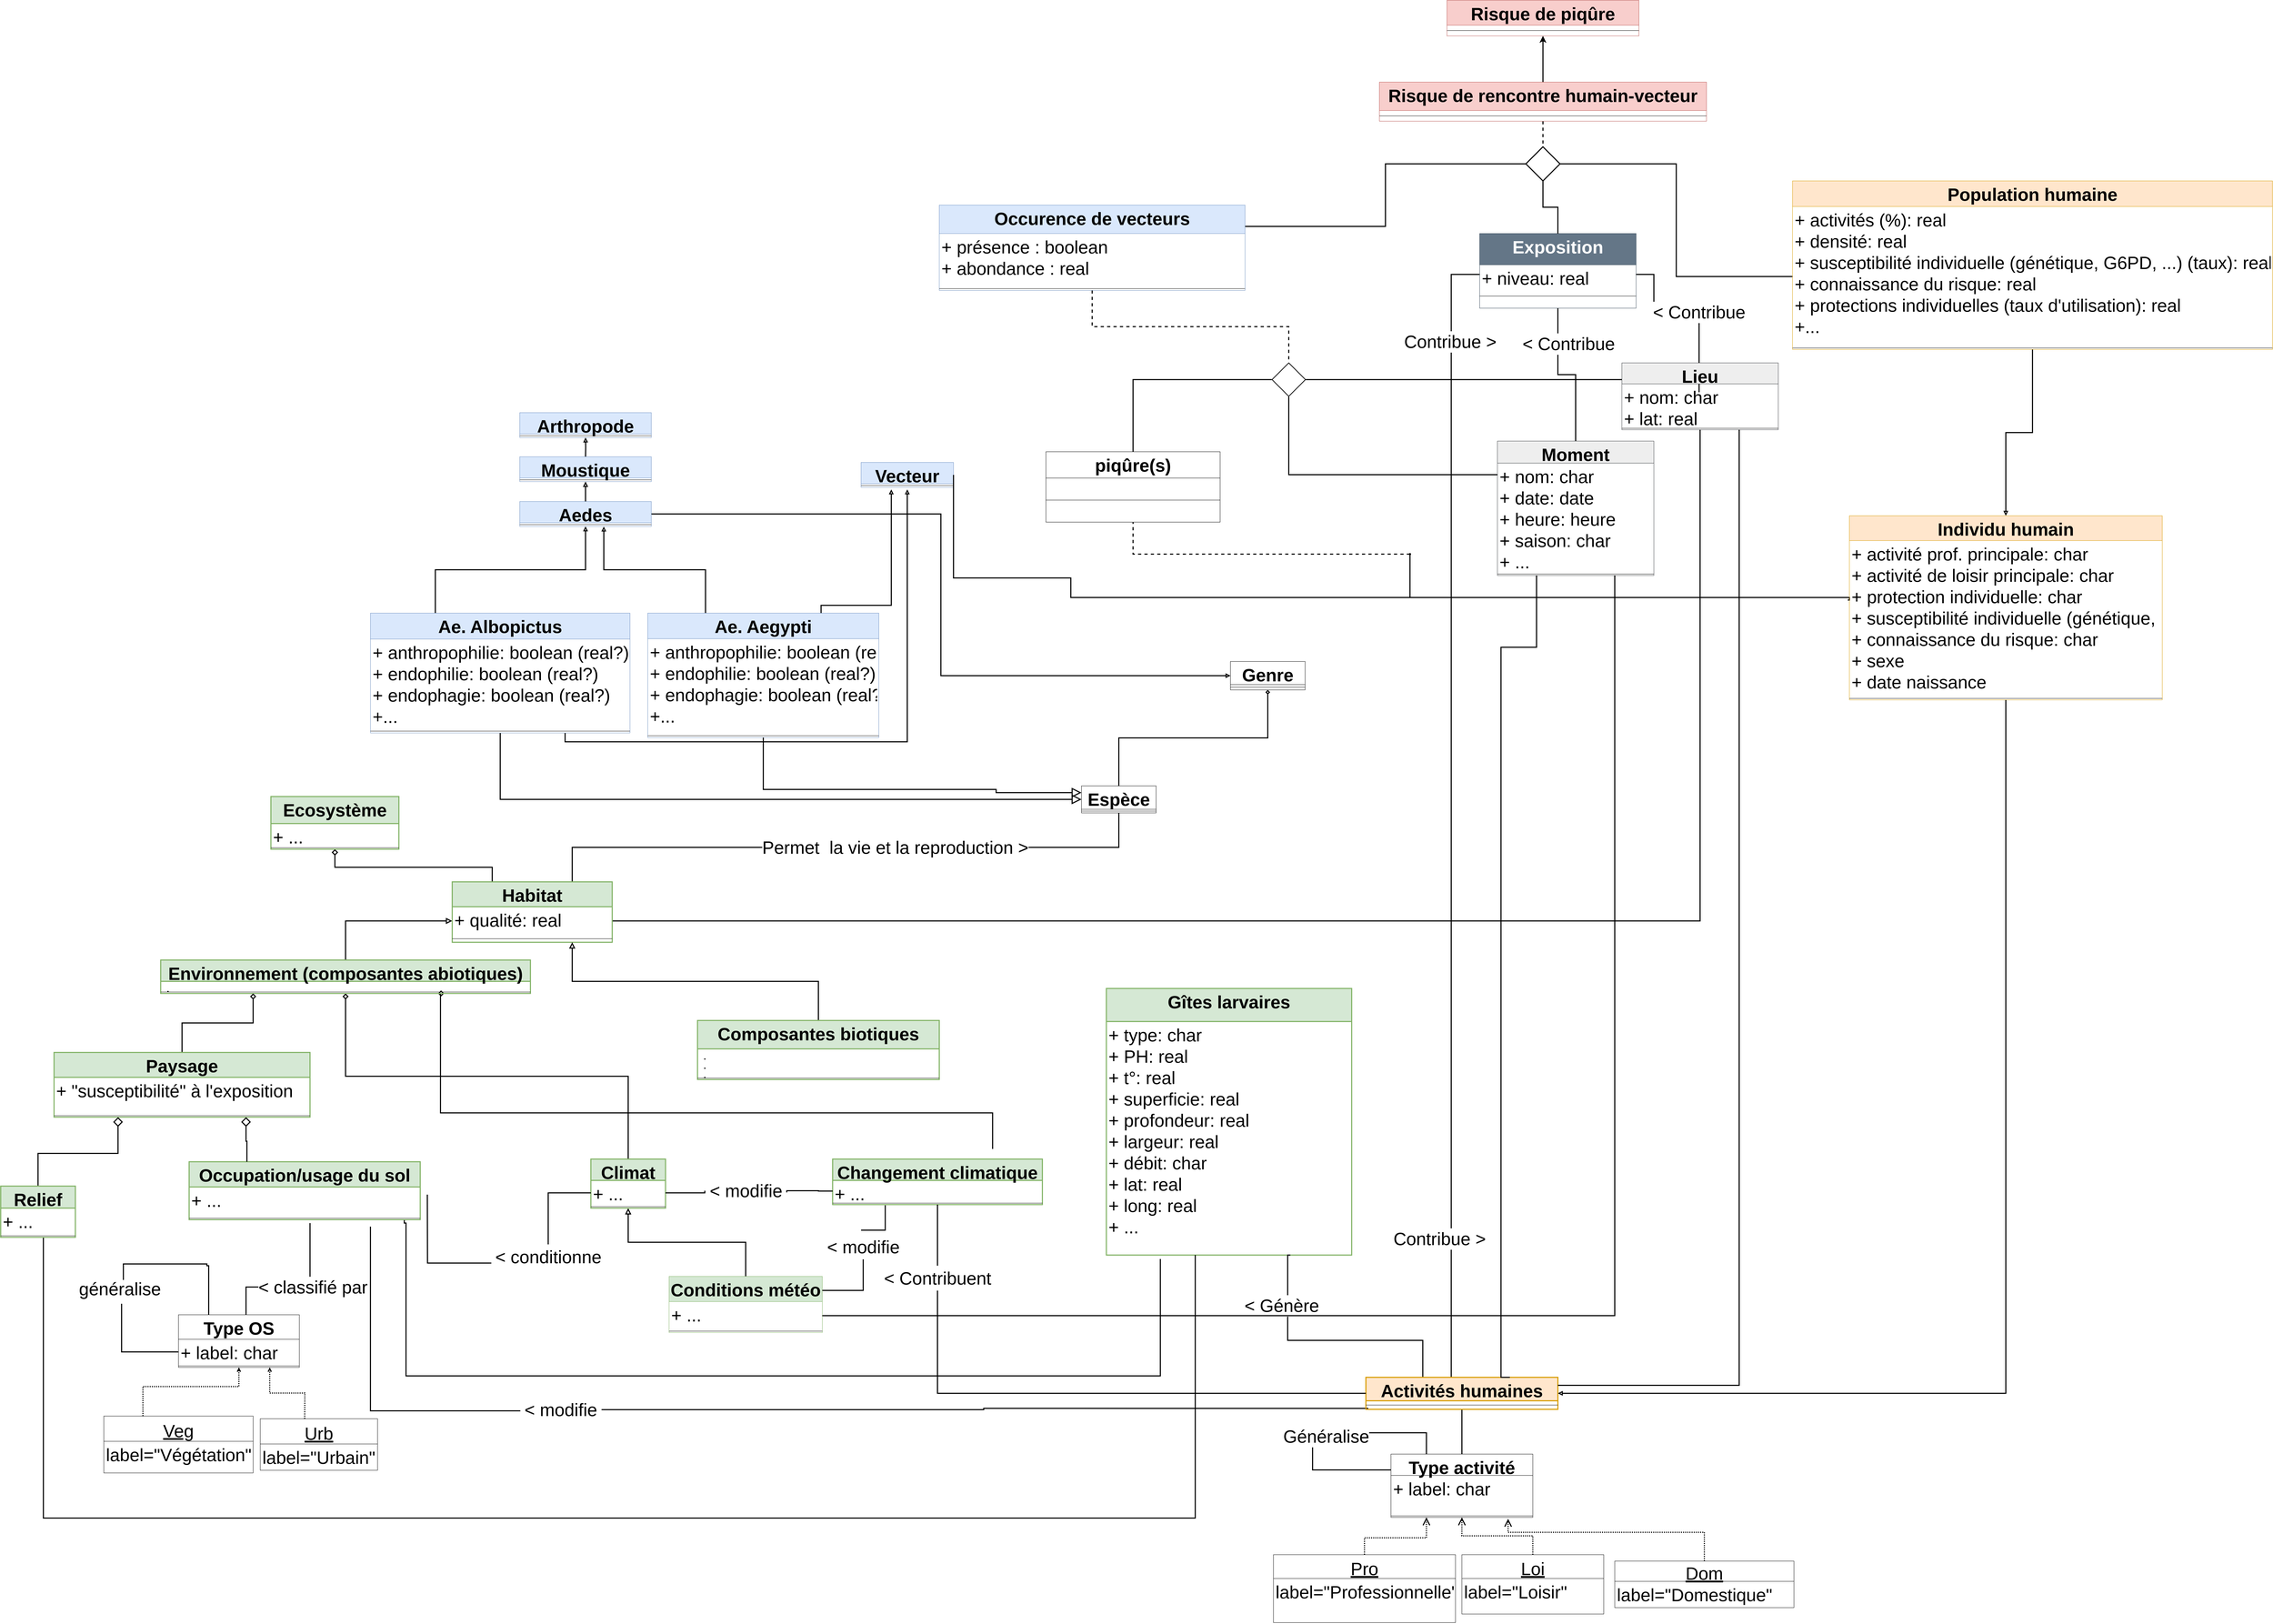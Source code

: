 <mxfile version="20.7.3" type="github">
  <diagram id="kBsvVx11HqB_BdpJZz5O" name="Page-1">
    <mxGraphModel dx="16778" dy="8919" grid="1" gridSize="10" guides="1" tooltips="1" connect="1" arrows="1" fold="1" page="1" pageScale="1" pageWidth="827" pageHeight="1169" math="0" shadow="0">
      <root>
        <mxCell id="0" />
        <mxCell id="1" parent="0" />
        <mxCell id="3ZzalH3yHNWKxI1yRY4I-3" value="Risque de piqûre" style="swimlane;fontStyle=1;align=center;verticalAlign=top;childLayout=stackLayout;horizontal=1;startSize=70;horizontalStack=0;resizeParent=1;resizeParentMax=0;resizeLast=0;collapsible=1;marginBottom=0;fillColor=#f8cecc;strokeColor=#b85450;fontSize=50;" parent="1" vertex="1">
          <mxGeometry x="818" y="-10" width="540" height="100" as="geometry" />
        </mxCell>
        <mxCell id="3ZzalH3yHNWKxI1yRY4I-4" value="" style="line;strokeWidth=1;fillColor=none;align=left;verticalAlign=middle;spacingTop=-1;spacingLeft=3;spacingRight=3;rotatable=0;labelPosition=right;points=[];portConstraint=eastwest;fontSize=50;" parent="3ZzalH3yHNWKxI1yRY4I-3" vertex="1">
          <mxGeometry y="70" width="540" height="30" as="geometry" />
        </mxCell>
        <mxCell id="3ZzalH3yHNWKxI1yRY4I-19" style="edgeStyle=orthogonalEdgeStyle;rounded=0;orthogonalLoop=1;jettySize=auto;html=1;entryX=0.5;entryY=0;entryDx=0;entryDy=0;fontSize=50;fontColor=#EA6B66;startArrow=none;startFill=0;endArrow=none;endFill=0;strokeWidth=3;" parent="1" source="3ZzalH3yHNWKxI1yRY4I-20" target="3ZzalH3yHNWKxI1yRY4I-262" edge="1">
          <mxGeometry relative="1" as="geometry" />
        </mxCell>
        <mxCell id="3ZzalH3yHNWKxI1yRY4I-20" value="Exposition" style="swimlane;fontStyle=1;align=center;verticalAlign=top;childLayout=stackLayout;horizontal=1;startSize=88;horizontalStack=0;resizeParent=1;resizeParentMax=0;resizeLast=0;collapsible=1;marginBottom=0;fillColor=#647687;strokeColor=#314354;fontColor=#ffffff;fontSize=50;" parent="1" vertex="1">
          <mxGeometry x="910" y="646" width="440" height="210" as="geometry">
            <mxRectangle x="600" y="310" width="90" height="26" as="alternateBounds" />
          </mxGeometry>
        </mxCell>
        <mxCell id="3ZzalH3yHNWKxI1yRY4I-21" value="+ niveau: real&#xa;+ durée: real&#xa;+ fréquence: real" style="text;align=left;verticalAlign=top;spacingLeft=4;spacingRight=4;overflow=hidden;rotatable=0;points=[[0,0.5],[1,0.5]];portConstraint=eastwest;fontSize=50;" parent="3ZzalH3yHNWKxI1yRY4I-20" vertex="1">
          <mxGeometry y="88" width="440" height="54" as="geometry" />
        </mxCell>
        <mxCell id="3ZzalH3yHNWKxI1yRY4I-22" value="" style="line;strokeWidth=1;fillColor=none;align=left;verticalAlign=middle;spacingTop=-1;spacingLeft=3;spacingRight=3;rotatable=0;labelPosition=right;points=[];portConstraint=eastwest;fontSize=50;" parent="3ZzalH3yHNWKxI1yRY4I-20" vertex="1">
          <mxGeometry y="142" width="440" height="68" as="geometry" />
        </mxCell>
        <mxCell id="3ZzalH3yHNWKxI1yRY4I-23" value="" style="rhombus;aspect=fixed;fontSize=50;strokeWidth=3;" parent="1" vertex="1">
          <mxGeometry x="1040" y="402" width="96" height="96" as="geometry" />
        </mxCell>
        <mxCell id="3ZzalH3yHNWKxI1yRY4I-24" value="" style="endArrow=none;html=1;rounded=0;align=center;verticalAlign=bottom;labelBackgroundColor=none;exitX=1;exitY=0.25;exitDx=0;exitDy=0;edgeStyle=elbowEdgeStyle;fontSize=50;endSize=7;strokeWidth=3;" parent="1" source="3ZzalH3yHNWKxI1yRY4I-266" target="3ZzalH3yHNWKxI1yRY4I-23" edge="1">
          <mxGeometry relative="1" as="geometry">
            <mxPoint x="630" y="585.5" as="sourcePoint" />
          </mxGeometry>
        </mxCell>
        <mxCell id="3ZzalH3yHNWKxI1yRY4I-25" value="" style="endArrow=none;html=1;rounded=0;align=center;verticalAlign=bottom;labelBackgroundColor=none;entryX=0.5;entryY=0;entryDx=0;entryDy=0;edgeStyle=elbowEdgeStyle;elbow=vertical;fontSize=50;endSize=7;strokeWidth=3;" parent="1" source="3ZzalH3yHNWKxI1yRY4I-23" target="3ZzalH3yHNWKxI1yRY4I-20" edge="1">
          <mxGeometry relative="1" as="geometry">
            <mxPoint x="810" y="586" as="targetPoint" />
          </mxGeometry>
        </mxCell>
        <mxCell id="3ZzalH3yHNWKxI1yRY4I-26" style="edgeStyle=orthogonalEdgeStyle;rounded=0;orthogonalLoop=1;jettySize=auto;html=1;endArrow=none;endFill=0;entryX=1;entryY=0.5;entryDx=0;entryDy=0;fontSize=50;endSize=7;strokeWidth=3;" parent="1" target="3ZzalH3yHNWKxI1yRY4I-23" edge="1" source="ZHWQrGtpnkybYDUMCbcR-5">
          <mxGeometry relative="1" as="geometry">
            <mxPoint x="1752.0" y="585.5" as="targetPoint" />
            <mxPoint x="1330.0" y="588" as="sourcePoint" />
          </mxGeometry>
        </mxCell>
        <mxCell id="3ZzalH3yHNWKxI1yRY4I-280" style="edgeStyle=orthogonalEdgeStyle;rounded=0;orthogonalLoop=1;jettySize=auto;html=1;exitX=0.5;exitY=0;exitDx=0;exitDy=0;entryX=0;entryY=0.5;entryDx=0;entryDy=0;endArrow=none;endFill=0;fontSize=50;strokeWidth=3;" parent="1" source="3ZzalH3yHNWKxI1yRY4I-30" target="3ZzalH3yHNWKxI1yRY4I-271" edge="1">
          <mxGeometry relative="1" as="geometry" />
        </mxCell>
        <mxCell id="3ZzalH3yHNWKxI1yRY4I-30" value="piqûre(s)" style="swimlane;fontStyle=1;align=center;verticalAlign=top;childLayout=stackLayout;horizontal=1;startSize=74;horizontalStack=0;resizeParent=1;resizeParentMax=0;resizeLast=0;collapsible=1;marginBottom=0;fontSize=50;" parent="1" vertex="1">
          <mxGeometry x="-310" y="1260" width="490" height="198" as="geometry" />
        </mxCell>
        <mxCell id="3ZzalH3yHNWKxI1yRY4I-31" value="" style="line;strokeWidth=1;fillColor=none;align=left;verticalAlign=middle;spacingTop=-1;spacingLeft=3;spacingRight=3;rotatable=0;labelPosition=right;points=[];portConstraint=eastwest;fontSize=50;" parent="3ZzalH3yHNWKxI1yRY4I-30" vertex="1">
          <mxGeometry y="74" width="490" height="124" as="geometry" />
        </mxCell>
        <mxCell id="3ZzalH3yHNWKxI1yRY4I-36" style="edgeStyle=orthogonalEdgeStyle;rounded=0;orthogonalLoop=1;jettySize=auto;html=1;endArrow=none;endFill=0;fontSize=50;startArrow=none;strokeWidth=3;entryX=0.012;entryY=0.889;entryDx=0;entryDy=0;entryPerimeter=0;" parent="1" source="3ZzalH3yHNWKxI1yRY4I-85" target="3ZzalH3yHNWKxI1yRY4I-81" edge="1">
          <mxGeometry relative="1" as="geometry">
            <Array as="points" />
            <mxPoint y="3540" as="targetPoint" />
          </mxGeometry>
        </mxCell>
        <mxCell id="eCTmfTK2wu2DxQ8o13dD-67" style="edgeStyle=orthogonalEdgeStyle;rounded=0;orthogonalLoop=1;jettySize=auto;html=1;exitX=0.931;exitY=1.104;exitDx=0;exitDy=0;entryX=0.22;entryY=1.017;entryDx=0;entryDy=0;entryPerimeter=0;strokeWidth=3;fontSize=50;endArrow=none;endFill=0;startSize=6;endSize=10;exitPerimeter=0;" edge="1" parent="1" source="3ZzalH3yHNWKxI1yRY4I-40" target="3ZzalH3yHNWKxI1yRY4I-73">
          <mxGeometry relative="1" as="geometry">
            <Array as="points">
              <mxPoint x="-2115" y="3430" />
              <mxPoint x="-2110" y="3430" />
              <mxPoint x="-2110" y="3860" />
              <mxPoint x="12" y="3860" />
            </Array>
          </mxGeometry>
        </mxCell>
        <mxCell id="3ZzalH3yHNWKxI1yRY4I-38" value="Occupation/usage du sol" style="swimlane;fontStyle=1;align=center;verticalAlign=top;childLayout=stackLayout;horizontal=1;startSize=71;horizontalStack=0;resizeParent=1;resizeParentMax=0;resizeLast=0;collapsible=1;marginBottom=0;fillColor=#d5e8d4;strokeColor=#82b366;fontSize=50;strokeWidth=3;" parent="1" vertex="1">
          <mxGeometry x="-2720" y="3257.5" width="650" height="163" as="geometry">
            <mxRectangle x="320" y="370" width="90" height="26" as="alternateBounds" />
          </mxGeometry>
        </mxCell>
        <mxCell id="3ZzalH3yHNWKxI1yRY4I-39" value="+ ..." style="text;strokeColor=none;fillColor=none;align=left;verticalAlign=top;spacingLeft=4;spacingRight=4;overflow=hidden;rotatable=0;points=[[0,0.5],[1,0.5]];portConstraint=eastwest;fontSize=50;" parent="3ZzalH3yHNWKxI1yRY4I-38" vertex="1">
          <mxGeometry y="71" width="650" height="84" as="geometry" />
        </mxCell>
        <mxCell id="3ZzalH3yHNWKxI1yRY4I-40" value="" style="line;strokeWidth=1;fillColor=none;align=left;verticalAlign=middle;spacingTop=-1;spacingLeft=3;spacingRight=3;rotatable=0;labelPosition=right;points=[];portConstraint=eastwest;fontSize=50;" parent="3ZzalH3yHNWKxI1yRY4I-38" vertex="1">
          <mxGeometry y="155" width="650" height="8" as="geometry" />
        </mxCell>
        <mxCell id="3ZzalH3yHNWKxI1yRY4I-41" style="edgeStyle=orthogonalEdgeStyle;rounded=0;orthogonalLoop=1;jettySize=auto;html=1;exitX=0.5;exitY=0;exitDx=0;exitDy=0;entryX=0.5;entryY=1;entryDx=0;entryDy=0;endArrow=block;endFill=0;elbow=vertical;fontSize=50;strokeWidth=3;endSize=10;" parent="1" source="3ZzalH3yHNWKxI1yRY4I-42" target="3ZzalH3yHNWKxI1yRY4I-46" edge="1">
          <mxGeometry relative="1" as="geometry" />
        </mxCell>
        <mxCell id="3ZzalH3yHNWKxI1yRY4I-42" value="Conditions météo" style="swimlane;fontStyle=1;align=center;verticalAlign=top;childLayout=stackLayout;horizontal=1;startSize=71;horizontalStack=0;resizeParent=1;resizeParentMax=0;resizeLast=0;collapsible=1;marginBottom=0;fillColor=#d5e8d4;strokeColor=#82b366;fontSize=50;" parent="1" vertex="1">
          <mxGeometry x="-1370" y="3580" width="431" height="158" as="geometry">
            <mxRectangle x="320" y="370" width="90" height="26" as="alternateBounds" />
          </mxGeometry>
        </mxCell>
        <mxCell id="3ZzalH3yHNWKxI1yRY4I-43" value="+ ..." style="text;strokeColor=none;fillColor=none;align=left;verticalAlign=top;spacingLeft=4;spacingRight=4;overflow=hidden;rotatable=0;points=[[0,0.5],[1,0.5]];portConstraint=eastwest;fontSize=50;strokeWidth=3;" parent="3ZzalH3yHNWKxI1yRY4I-42" vertex="1">
          <mxGeometry y="71" width="431" height="79" as="geometry" />
        </mxCell>
        <mxCell id="3ZzalH3yHNWKxI1yRY4I-44" value="" style="line;strokeWidth=1;fillColor=none;align=left;verticalAlign=middle;spacingTop=-1;spacingLeft=3;spacingRight=3;rotatable=0;labelPosition=right;points=[];portConstraint=eastwest;fontSize=50;" parent="3ZzalH3yHNWKxI1yRY4I-42" vertex="1">
          <mxGeometry y="150" width="431" height="8" as="geometry" />
        </mxCell>
        <mxCell id="3ZzalH3yHNWKxI1yRY4I-45" style="edgeStyle=orthogonalEdgeStyle;rounded=0;orthogonalLoop=1;jettySize=auto;html=1;exitX=0.5;exitY=0;exitDx=0;exitDy=0;entryX=0.5;entryY=1;entryDx=0;entryDy=0;endArrow=diamond;endFill=0;fontSize=50;strokeWidth=3;endSize=10;" parent="1" source="3ZzalH3yHNWKxI1yRY4I-46" target="3ZzalH3yHNWKxI1yRY4I-140" edge="1">
          <mxGeometry relative="1" as="geometry" />
        </mxCell>
        <mxCell id="3ZzalH3yHNWKxI1yRY4I-46" value="Climat" style="swimlane;fontStyle=1;align=center;verticalAlign=top;childLayout=stackLayout;horizontal=1;startSize=60;horizontalStack=0;resizeParent=1;resizeParentMax=0;resizeLast=0;collapsible=1;marginBottom=0;fillColor=#d5e8d4;strokeColor=#82b366;fontSize=50;strokeWidth=3;" parent="1" vertex="1">
          <mxGeometry x="-1590" y="3250" width="210" height="138" as="geometry">
            <mxRectangle x="320" y="370" width="90" height="26" as="alternateBounds" />
          </mxGeometry>
        </mxCell>
        <mxCell id="3ZzalH3yHNWKxI1yRY4I-47" value="+ ..." style="text;strokeColor=none;fillColor=none;align=left;verticalAlign=top;spacingLeft=4;spacingRight=4;overflow=hidden;rotatable=0;points=[[0,0.5],[1,0.5]];portConstraint=eastwest;fontSize=50;" parent="3ZzalH3yHNWKxI1yRY4I-46" vertex="1">
          <mxGeometry y="60" width="210" height="70" as="geometry" />
        </mxCell>
        <mxCell id="3ZzalH3yHNWKxI1yRY4I-48" value="" style="line;strokeWidth=1;fillColor=none;align=left;verticalAlign=middle;spacingTop=-1;spacingLeft=3;spacingRight=3;rotatable=0;labelPosition=right;points=[];portConstraint=eastwest;fontSize=50;" parent="3ZzalH3yHNWKxI1yRY4I-46" vertex="1">
          <mxGeometry y="130" width="210" height="8" as="geometry" />
        </mxCell>
        <mxCell id="3ZzalH3yHNWKxI1yRY4I-49" style="edgeStyle=orthogonalEdgeStyle;rounded=0;orthogonalLoop=1;jettySize=auto;html=1;exitDx=0;exitDy=0;entryX=-0.005;entryY=0.38;entryDx=0;entryDy=0;endArrow=none;endFill=0;startArrow=none;fontSize=50;strokeWidth=3;entryPerimeter=0;" parent="1" source="3ZzalH3yHNWKxI1yRY4I-259" target="ZHWQrGtpnkybYDUMCbcR-2" edge="1">
          <mxGeometry relative="1" as="geometry">
            <mxPoint x="1615.0" y="1737" as="targetPoint" />
            <Array as="points">
              <mxPoint x="714" y="1670" />
              <mxPoint x="1950" y="1670" />
              <mxPoint x="1950" y="1677" />
            </Array>
          </mxGeometry>
        </mxCell>
        <mxCell id="3ZzalH3yHNWKxI1yRY4I-51" value="Vecteur" style="swimlane;fontStyle=1;align=center;verticalAlign=top;childLayout=stackLayout;horizontal=1;startSize=60;horizontalStack=0;resizeParent=1;resizeParentMax=0;resizeLast=0;collapsible=1;marginBottom=0;fillColor=#dae8fc;strokeColor=#6c8ebf;fontSize=50;" parent="1" vertex="1">
          <mxGeometry x="-830" y="1290" width="260" height="70" as="geometry">
            <mxRectangle x="-370" y="1700" width="220" height="100" as="alternateBounds" />
          </mxGeometry>
        </mxCell>
        <mxCell id="3ZzalH3yHNWKxI1yRY4I-52" value="" style="line;strokeWidth=1;fillColor=none;align=left;verticalAlign=middle;spacingTop=-1;spacingLeft=3;spacingRight=3;rotatable=0;labelPosition=right;points=[];portConstraint=eastwest;fontSize=50;" parent="3ZzalH3yHNWKxI1yRY4I-51" vertex="1">
          <mxGeometry y="60" width="260" height="10" as="geometry" />
        </mxCell>
        <mxCell id="3ZzalH3yHNWKxI1yRY4I-54" style="edgeStyle=orthogonalEdgeStyle;rounded=0;orthogonalLoop=1;jettySize=auto;html=1;entryX=0;entryY=0.5;entryDx=0;entryDy=0;endArrow=block;endFill=0;exitX=1;exitY=0.5;exitDx=0;exitDy=0;fontSize=50;strokeWidth=3;" parent="1" source="eCTmfTK2wu2DxQ8o13dD-29" target="3ZzalH3yHNWKxI1yRY4I-212" edge="1">
          <mxGeometry relative="1" as="geometry">
            <mxPoint x="-595" y="1898" as="sourcePoint" />
          </mxGeometry>
        </mxCell>
        <mxCell id="3ZzalH3yHNWKxI1yRY4I-60" style="edgeStyle=orthogonalEdgeStyle;rounded=0;orthogonalLoop=1;jettySize=auto;html=1;exitX=0.25;exitY=0;exitDx=0;exitDy=0;entryX=0.5;entryY=1;entryDx=0;entryDy=0;endArrow=block;endFill=0;fontSize=50;strokeWidth=3;" parent="1" source="3ZzalH3yHNWKxI1yRY4I-63" edge="1" target="eCTmfTK2wu2DxQ8o13dD-29">
          <mxGeometry relative="1" as="geometry">
            <mxPoint x="-1046.5" y="1647.0" as="targetPoint" />
          </mxGeometry>
        </mxCell>
        <mxCell id="3ZzalH3yHNWKxI1yRY4I-61" style="edgeStyle=orthogonalEdgeStyle;rounded=0;orthogonalLoop=1;jettySize=auto;html=1;entryX=0;entryY=0.5;entryDx=0;entryDy=0;endArrow=block;endFill=0;exitX=0.5;exitY=1;exitDx=0;exitDy=0;fontSize=50;strokeWidth=3;endSize=20;" parent="1" source="3ZzalH3yHNWKxI1yRY4I-63" target="3ZzalH3yHNWKxI1yRY4I-215" edge="1">
          <mxGeometry relative="1" as="geometry" />
        </mxCell>
        <mxCell id="3ZzalH3yHNWKxI1yRY4I-62" style="edgeStyle=orthogonalEdgeStyle;rounded=0;orthogonalLoop=1;jettySize=auto;html=1;exitX=0.75;exitY=1;exitDx=0;exitDy=0;endArrow=block;endFill=0;fontSize=50;strokeWidth=3;" parent="1" source="3ZzalH3yHNWKxI1yRY4I-63" edge="1">
          <mxGeometry relative="1" as="geometry">
            <mxPoint x="-700" y="1366" as="targetPoint" />
            <Array as="points">
              <mxPoint x="-1662" y="2076" />
              <mxPoint x="-700" y="2076" />
            </Array>
          </mxGeometry>
        </mxCell>
        <mxCell id="3ZzalH3yHNWKxI1yRY4I-63" value="Ae. Albopictus" style="swimlane;fontStyle=1;align=center;verticalAlign=top;childLayout=stackLayout;horizontal=1;startSize=73;horizontalStack=0;resizeParent=1;resizeParentMax=0;resizeLast=0;collapsible=1;marginBottom=0;fillColor=#dae8fc;strokeColor=#6c8ebf;fontSize=50;" parent="1" vertex="1">
          <mxGeometry x="-2210" y="1714" width="730" height="337" as="geometry" />
        </mxCell>
        <mxCell id="3ZzalH3yHNWKxI1yRY4I-64" value="+ anthropophilie: boolean (real?)&#xa;+ endophilie: boolean (real?)&#xa;+ endophagie: boolean (real?)&#xa;+..." style="text;strokeColor=none;fillColor=none;align=left;verticalAlign=top;spacingLeft=4;spacingRight=4;overflow=hidden;rotatable=0;points=[[0,0.5],[1,0.5]];portConstraint=eastwest;fontSize=50;" parent="3ZzalH3yHNWKxI1yRY4I-63" vertex="1">
          <mxGeometry y="73" width="730" height="254" as="geometry" />
        </mxCell>
        <mxCell id="3ZzalH3yHNWKxI1yRY4I-65" value="" style="line;strokeWidth=1;fillColor=none;align=left;verticalAlign=middle;spacingTop=-1;spacingLeft=3;spacingRight=3;rotatable=0;labelPosition=right;points=[];portConstraint=eastwest;fontSize=50;" parent="3ZzalH3yHNWKxI1yRY4I-63" vertex="1">
          <mxGeometry y="327" width="730" height="10" as="geometry" />
        </mxCell>
        <mxCell id="3ZzalH3yHNWKxI1yRY4I-66" style="edgeStyle=orthogonalEdgeStyle;rounded=0;orthogonalLoop=1;jettySize=auto;html=1;exitX=0.25;exitY=0;exitDx=0;exitDy=0;endArrow=block;endFill=0;fontSize=50;strokeWidth=3;entryX=0.639;entryY=1.057;entryDx=0;entryDy=0;entryPerimeter=0;" parent="1" source="3ZzalH3yHNWKxI1yRY4I-68" edge="1" target="eCTmfTK2wu2DxQ8o13dD-30">
          <mxGeometry relative="1" as="geometry">
            <mxPoint x="-1030" y="1626" as="targetPoint" />
          </mxGeometry>
        </mxCell>
        <mxCell id="3ZzalH3yHNWKxI1yRY4I-67" style="edgeStyle=orthogonalEdgeStyle;rounded=0;orthogonalLoop=1;jettySize=auto;html=1;exitX=0.75;exitY=0;exitDx=0;exitDy=0;entryX=0.75;entryY=1;entryDx=0;entryDy=0;endArrow=block;endFill=0;fontSize=50;strokeWidth=3;" parent="1" source="3ZzalH3yHNWKxI1yRY4I-68" edge="1">
          <mxGeometry relative="1" as="geometry">
            <Array as="points">
              <mxPoint x="-807" y="1692" />
              <mxPoint x="-559" y="1692" />
            </Array>
            <mxPoint x="-745" y="1366.0" as="targetPoint" />
          </mxGeometry>
        </mxCell>
        <mxCell id="3ZzalH3yHNWKxI1yRY4I-68" value="Ae. Aegypti" style="swimlane;fontStyle=1;align=center;verticalAlign=top;childLayout=stackLayout;horizontal=1;startSize=72;horizontalStack=0;resizeParent=1;resizeParentMax=0;resizeLast=0;collapsible=1;marginBottom=0;fillColor=#dae8fc;strokeColor=#6c8ebf;fontSize=50;" parent="1" vertex="1">
          <mxGeometry x="-1430" y="1714" width="650" height="350" as="geometry" />
        </mxCell>
        <mxCell id="3ZzalH3yHNWKxI1yRY4I-69" value="+ anthropophilie: boolean (real?)&#xa;+ endophilie: boolean (real?)&#xa;+ endophagie: boolean (real?)&#xa;+..." style="text;strokeColor=none;fillColor=none;align=left;verticalAlign=top;spacingLeft=4;spacingRight=4;overflow=hidden;rotatable=0;points=[[0,0.5],[1,0.5]];portConstraint=eastwest;fontSize=50;" parent="3ZzalH3yHNWKxI1yRY4I-68" vertex="1">
          <mxGeometry y="72" width="650" height="268" as="geometry" />
        </mxCell>
        <mxCell id="3ZzalH3yHNWKxI1yRY4I-70" value="" style="line;strokeWidth=1;fillColor=none;align=left;verticalAlign=middle;spacingTop=-1;spacingLeft=3;spacingRight=3;rotatable=0;labelPosition=right;points=[];portConstraint=eastwest;fontSize=50;" parent="3ZzalH3yHNWKxI1yRY4I-68" vertex="1">
          <mxGeometry y="340" width="650" height="10" as="geometry" />
        </mxCell>
        <mxCell id="3ZzalH3yHNWKxI1yRY4I-71" style="edgeStyle=orthogonalEdgeStyle;rounded=0;orthogonalLoop=1;jettySize=auto;html=1;endArrow=diamond;endFill=0;entryX=0.75;entryY=1;entryDx=0;entryDy=0;exitX=0;exitY=0.5;exitDx=0;exitDy=0;fontSize=50;strokeWidth=3;endSize=10;" parent="1" target="3ZzalH3yHNWKxI1yRY4I-140" edge="1">
          <mxGeometry relative="1" as="geometry">
            <mxPoint x="-1470" y="3023" as="targetPoint" />
            <mxPoint x="-460" y="3221.5" as="sourcePoint" />
            <Array as="points">
              <mxPoint x="-460" y="3120" />
              <mxPoint x="-2013" y="3120" />
            </Array>
          </mxGeometry>
        </mxCell>
        <mxCell id="3ZzalH3yHNWKxI1yRY4I-72" value="Gîtes larvaires" style="swimlane;fontStyle=1;align=center;verticalAlign=top;childLayout=stackLayout;horizontal=1;startSize=93;horizontalStack=0;resizeParent=1;resizeParentMax=0;resizeLast=0;collapsible=1;marginBottom=0;fillColor=#d5e8d4;strokeColor=#82b366;fontSize=50;strokeWidth=3;" parent="1" vertex="1">
          <mxGeometry x="-140" y="2770" width="690" height="750" as="geometry" />
        </mxCell>
        <mxCell id="3ZzalH3yHNWKxI1yRY4I-73" value="+ type: char&#xa;+ PH: real&#xa;+ t°: real&#xa;+ superficie: real&#xa;+ profondeur: real&#xa;+ largeur: real&#xa;+ débit: char&#xa;+ lat: real&#xa;+ long: real&#xa;+ ..." style="text;strokeColor=none;fillColor=none;align=left;verticalAlign=top;spacingLeft=4;spacingRight=4;overflow=hidden;rotatable=0;points=[[0,0.5],[1,0.5]];portConstraint=eastwest;fontSize=50;strokeWidth=3;" parent="3ZzalH3yHNWKxI1yRY4I-72" vertex="1">
          <mxGeometry y="93" width="690" height="657" as="geometry" />
        </mxCell>
        <mxCell id="3ZzalH3yHNWKxI1yRY4I-75" style="edgeStyle=orthogonalEdgeStyle;rounded=0;orthogonalLoop=1;jettySize=auto;html=1;exitX=0;exitY=0.75;exitDx=0;exitDy=0;endArrow=none;endFill=0;fontSize=50;startArrow=none;strokeWidth=3;" parent="1" source="3ZzalH3yHNWKxI1yRY4I-84" edge="1">
          <mxGeometry relative="1" as="geometry">
            <mxPoint x="311" y="3450" as="sourcePoint" />
            <mxPoint x="-2050" y="3350" as="targetPoint" />
          </mxGeometry>
        </mxCell>
        <mxCell id="3ZzalH3yHNWKxI1yRY4I-76" style="edgeStyle=orthogonalEdgeStyle;rounded=0;orthogonalLoop=1;jettySize=auto;html=1;exitX=0.448;exitY=0.011;exitDx=0;exitDy=0;endArrow=none;endFill=0;entryX=0;entryY=0.5;entryDx=0;entryDy=0;fontSize=50;strokeWidth=3;exitPerimeter=0;" parent="1" source="3ZzalH3yHNWKxI1yRY4I-80" target="3ZzalH3yHNWKxI1yRY4I-21" edge="1">
          <mxGeometry relative="1" as="geometry">
            <mxPoint x="1195" y="914" as="targetPoint" />
            <Array as="points">
              <mxPoint x="830" y="761" />
            </Array>
          </mxGeometry>
        </mxCell>
        <mxCell id="3ZzalH3yHNWKxI1yRY4I-77" value="Contribue &amp;gt;" style="edgeLabel;html=1;align=center;verticalAlign=middle;resizable=0;points=[];fontSize=50;" parent="3ZzalH3yHNWKxI1yRY4I-76" vertex="1" connectable="0">
          <mxGeometry x="-0.949" relative="1" as="geometry">
            <mxPoint x="-33" y="-312" as="offset" />
          </mxGeometry>
        </mxCell>
        <mxCell id="3ZzalH3yHNWKxI1yRY4I-78" style="edgeStyle=orthogonalEdgeStyle;rounded=0;orthogonalLoop=1;jettySize=auto;html=1;exitX=0.25;exitY=0;exitDx=0;exitDy=0;entryX=0.75;entryY=1;entryDx=0;entryDy=0;startArrow=none;startFill=0;endArrow=none;endFill=0;fontSize=50;strokeWidth=3;" parent="1" source="3ZzalH3yHNWKxI1yRY4I-80" target="3ZzalH3yHNWKxI1yRY4I-72" edge="1">
          <mxGeometry relative="1" as="geometry">
            <Array as="points">
              <mxPoint x="750" y="3760" />
              <mxPoint x="370" y="3760" />
              <mxPoint x="370" y="3520" />
            </Array>
          </mxGeometry>
        </mxCell>
        <mxCell id="3ZzalH3yHNWKxI1yRY4I-79" value="&amp;lt; Génère" style="edgeLabel;html=1;align=center;verticalAlign=middle;resizable=0;points=[];fontSize=50;" parent="3ZzalH3yHNWKxI1yRY4I-78" vertex="1" connectable="0">
          <mxGeometry x="0.403" relative="1" as="geometry">
            <mxPoint x="-17" y="-77" as="offset" />
          </mxGeometry>
        </mxCell>
        <mxCell id="eCTmfTK2wu2DxQ8o13dD-62" style="edgeStyle=orthogonalEdgeStyle;rounded=0;orthogonalLoop=1;jettySize=auto;html=1;exitX=0.5;exitY=1;exitDx=0;exitDy=0;entryX=0.5;entryY=0;entryDx=0;entryDy=0;strokeWidth=3;fontSize=50;endArrow=none;endFill=0;startSize=6;endSize=10;" edge="1" parent="1" source="3ZzalH3yHNWKxI1yRY4I-80" target="3ZzalH3yHNWKxI1yRY4I-169">
          <mxGeometry relative="1" as="geometry" />
        </mxCell>
        <mxCell id="3ZzalH3yHNWKxI1yRY4I-80" value="Activités humaines" style="swimlane;fontStyle=1;align=center;verticalAlign=top;childLayout=stackLayout;horizontal=1;startSize=66;horizontalStack=0;resizeParent=1;resizeParentMax=0;resizeLast=0;collapsible=1;marginBottom=0;fillColor=#ffe6cc;strokeColor=#d79b00;fontSize=50;strokeWidth=3;" parent="1" vertex="1">
          <mxGeometry x="590" y="3864" width="540" height="90" as="geometry">
            <mxRectangle x="320" y="370" width="90" height="26" as="alternateBounds" />
          </mxGeometry>
        </mxCell>
        <mxCell id="3ZzalH3yHNWKxI1yRY4I-81" value="" style="line;strokeWidth=1;fillColor=none;align=left;verticalAlign=middle;spacingTop=-1;spacingLeft=3;spacingRight=3;rotatable=0;labelPosition=right;points=[];portConstraint=eastwest;fontSize=50;" parent="3ZzalH3yHNWKxI1yRY4I-80" vertex="1">
          <mxGeometry y="66" width="540" height="24" as="geometry" />
        </mxCell>
        <mxCell id="3ZzalH3yHNWKxI1yRY4I-86" style="edgeStyle=orthogonalEdgeStyle;shape=connector;rounded=0;orthogonalLoop=1;jettySize=auto;html=1;entryX=0.5;entryY=0;entryDx=0;entryDy=0;labelBackgroundColor=default;fontFamily=Helvetica;fontSize=50;fontColor=default;endArrow=none;endFill=0;strokeColor=default;strokeWidth=3;" parent="1" edge="1">
          <mxGeometry relative="1" as="geometry">
            <mxPoint x="-2380" y="3430" as="sourcePoint" />
            <mxPoint x="-2560" y="3688" as="targetPoint" />
            <Array as="points">
              <mxPoint x="-2380" y="3610" />
              <mxPoint x="-2560" y="3610" />
            </Array>
          </mxGeometry>
        </mxCell>
        <mxCell id="3ZzalH3yHNWKxI1yRY4I-87" value="&amp;lt; classifié par" style="edgeLabel;html=1;align=center;verticalAlign=middle;resizable=0;points=[];fontSize=50;fontFamily=Helvetica;fontColor=default;" parent="3ZzalH3yHNWKxI1yRY4I-86" vertex="1" connectable="0">
          <mxGeometry x="0.234" relative="1" as="geometry">
            <mxPoint x="98" as="offset" />
          </mxGeometry>
        </mxCell>
        <mxCell id="3ZzalH3yHNWKxI1yRY4I-89" value="Type OS" style="swimlane;fontStyle=1;align=center;verticalAlign=top;childLayout=stackLayout;horizontal=1;startSize=69;horizontalStack=0;resizeParent=1;resizeParentMax=0;resizeLast=0;collapsible=1;marginBottom=0;fontSize=50;" parent="1" vertex="1">
          <mxGeometry x="-2750" y="3688" width="340" height="148" as="geometry" />
        </mxCell>
        <mxCell id="3ZzalH3yHNWKxI1yRY4I-90" value="+ label: char" style="text;strokeColor=none;fillColor=none;align=left;verticalAlign=top;spacingLeft=4;spacingRight=4;overflow=hidden;rotatable=0;points=[[0,0.5],[1,0.5]];portConstraint=eastwest;fontSize=50;" parent="3ZzalH3yHNWKxI1yRY4I-89" vertex="1">
          <mxGeometry y="69" width="340" height="71" as="geometry" />
        </mxCell>
        <mxCell id="3ZzalH3yHNWKxI1yRY4I-91" value="" style="line;strokeWidth=1;fillColor=none;align=left;verticalAlign=middle;spacingTop=-1;spacingLeft=3;spacingRight=3;rotatable=0;labelPosition=right;points=[];portConstraint=eastwest;fontSize=50;" parent="3ZzalH3yHNWKxI1yRY4I-89" vertex="1">
          <mxGeometry y="140" width="340" height="8" as="geometry" />
        </mxCell>
        <mxCell id="3ZzalH3yHNWKxI1yRY4I-92" style="edgeStyle=orthogonalEdgeStyle;shape=connector;rounded=0;orthogonalLoop=1;jettySize=auto;html=1;entryX=0.5;entryY=1;entryDx=0;entryDy=0;labelBackgroundColor=default;fontFamily=Helvetica;fontSize=50;fontColor=default;endArrow=open;endFill=0;strokeColor=default;dashed=1;dashPattern=1 1;strokeWidth=3;" parent="1" target="3ZzalH3yHNWKxI1yRY4I-89" edge="1">
          <mxGeometry x="0.026" y="-90" relative="1" as="geometry">
            <mxPoint x="-2850.0" y="3973" as="sourcePoint" />
            <Array as="points">
              <mxPoint x="-2850" y="3890" />
              <mxPoint x="-2580" y="3890" />
            </Array>
            <mxPoint as="offset" />
          </mxGeometry>
        </mxCell>
        <mxCell id="3ZzalH3yHNWKxI1yRY4I-93" value="Veg" style="swimlane;fontStyle=4;childLayout=stackLayout;horizontal=1;startSize=71;fillColor=none;horizontalStack=0;resizeParent=1;resizeParentMax=0;resizeLast=0;collapsible=1;marginBottom=0;fontFamily=Helvetica;fontSize=50;fontColor=default;" parent="1" vertex="1">
          <mxGeometry x="-2960" y="3973" width="420" height="160" as="geometry">
            <mxRectangle x="610" y="510" width="40" height="26" as="alternateBounds" />
          </mxGeometry>
        </mxCell>
        <mxCell id="3ZzalH3yHNWKxI1yRY4I-94" value="label=&quot;Végétation&quot;" style="text;strokeColor=none;fillColor=none;align=left;verticalAlign=top;spacingLeft=4;spacingRight=4;overflow=hidden;rotatable=0;points=[[0,0.5],[1,0.5]];portConstraint=eastwest;fontFamily=Helvetica;fontSize=50;fontColor=default;" parent="3ZzalH3yHNWKxI1yRY4I-93" vertex="1">
          <mxGeometry y="71" width="420" height="89" as="geometry" />
        </mxCell>
        <mxCell id="3ZzalH3yHNWKxI1yRY4I-95" style="edgeStyle=orthogonalEdgeStyle;shape=connector;rounded=0;orthogonalLoop=1;jettySize=auto;html=1;labelBackgroundColor=default;fontFamily=Helvetica;fontSize=50;fontColor=default;endArrow=open;endFill=0;strokeColor=default;dashed=1;dashPattern=1 1;strokeWidth=3;exitX=0.5;exitY=0;exitDx=0;exitDy=0;entryX=0.755;entryY=1;entryDx=0;entryDy=0;entryPerimeter=0;" parent="1" target="3ZzalH3yHNWKxI1yRY4I-91" edge="1">
          <mxGeometry relative="1" as="geometry">
            <mxPoint x="-2395" y="3980.5" as="sourcePoint" />
            <mxPoint x="-2420" y="3648" as="targetPoint" />
          </mxGeometry>
        </mxCell>
        <mxCell id="3ZzalH3yHNWKxI1yRY4I-96" value="Urb" style="swimlane;fontStyle=4;childLayout=stackLayout;horizontal=1;startSize=71;fillColor=none;horizontalStack=0;resizeParent=1;resizeParentMax=0;resizeLast=0;collapsible=1;marginBottom=0;fontFamily=Helvetica;fontSize=50;fontColor=default;" parent="1" vertex="1">
          <mxGeometry x="-2520" y="3980.5" width="330" height="145" as="geometry">
            <mxRectangle x="610" y="510" width="40" height="26" as="alternateBounds" />
          </mxGeometry>
        </mxCell>
        <mxCell id="3ZzalH3yHNWKxI1yRY4I-97" value="label=&quot;Urbain&quot;" style="text;strokeColor=none;fillColor=none;align=left;verticalAlign=top;spacingLeft=4;spacingRight=4;overflow=hidden;rotatable=0;points=[[0,0.5],[1,0.5]];portConstraint=eastwest;fontFamily=Helvetica;fontSize=50;fontColor=default;" parent="3ZzalH3yHNWKxI1yRY4I-96" vertex="1">
          <mxGeometry y="71" width="330" height="74" as="geometry" />
        </mxCell>
        <mxCell id="3ZzalH3yHNWKxI1yRY4I-136" style="edgeStyle=orthogonalEdgeStyle;rounded=0;orthogonalLoop=1;jettySize=auto;html=1;endArrow=none;endFill=0;entryX=0.5;entryY=1;entryDx=0;entryDy=0;exitX=0.75;exitY=0;exitDx=0;exitDy=0;fontSize=50;strokeWidth=3;" parent="1" source="3ZzalH3yHNWKxI1yRY4I-183" target="3ZzalH3yHNWKxI1yRY4I-215" edge="1">
          <mxGeometry relative="1" as="geometry">
            <mxPoint x="-370" y="1664" as="targetPoint" />
          </mxGeometry>
        </mxCell>
        <mxCell id="3ZzalH3yHNWKxI1yRY4I-137" value="Permet&amp;nbsp; la vie et la reproduction &amp;gt;" style="edgeLabel;html=1;align=center;verticalAlign=middle;resizable=0;points=[];fontSize=50;" parent="3ZzalH3yHNWKxI1yRY4I-136" vertex="1" connectable="0">
          <mxGeometry x="-0.277" y="4" relative="1" as="geometry">
            <mxPoint x="379" y="4" as="offset" />
          </mxGeometry>
        </mxCell>
        <mxCell id="3ZzalH3yHNWKxI1yRY4I-138" style="edgeStyle=orthogonalEdgeStyle;rounded=0;orthogonalLoop=1;jettySize=auto;html=1;exitX=0.5;exitY=0;exitDx=0;exitDy=0;entryX=0;entryY=0.5;entryDx=0;entryDy=0;endArrow=block;endFill=0;fontSize=50;strokeWidth=3;endSize=10;" parent="1" source="3ZzalH3yHNWKxI1yRY4I-140" target="3ZzalH3yHNWKxI1yRY4I-184" edge="1">
          <mxGeometry relative="1" as="geometry">
            <mxPoint x="-860" y="2674" as="targetPoint" />
          </mxGeometry>
        </mxCell>
        <mxCell id="3ZzalH3yHNWKxI1yRY4I-139" style="edgeStyle=orthogonalEdgeStyle;rounded=0;orthogonalLoop=1;jettySize=auto;html=1;exitX=1;exitY=0.5;exitDx=0;exitDy=0;endArrow=none;endFill=0;entryX=0.5;entryY=1;entryDx=0;entryDy=0;fontSize=50;strokeWidth=3;" parent="1" source="3ZzalH3yHNWKxI1yRY4I-184" target="3ZzalH3yHNWKxI1yRY4I-165" edge="1">
          <mxGeometry relative="1" as="geometry">
            <mxPoint x="1250" y="1596" as="targetPoint" />
          </mxGeometry>
        </mxCell>
        <mxCell id="3ZzalH3yHNWKxI1yRY4I-140" value="Environnement (composantes abiotiques)" style="swimlane;fontStyle=1;align=center;verticalAlign=top;childLayout=stackLayout;horizontal=1;startSize=60;horizontalStack=0;resizeParent=1;resizeParentMax=0;resizeLast=0;collapsible=1;marginBottom=0;fillColor=#d5e8d4;strokeColor=#82b366;fontSize=50;strokeWidth=3;" parent="1" vertex="1">
          <mxGeometry x="-2800" y="2690" width="1040" height="94" as="geometry">
            <mxRectangle x="320" y="370" width="90" height="26" as="alternateBounds" />
          </mxGeometry>
        </mxCell>
        <mxCell id="3ZzalH3yHNWKxI1yRY4I-141" value="+ ..." style="text;strokeColor=none;fillColor=none;align=left;verticalAlign=top;spacingLeft=4;spacingRight=4;overflow=hidden;rotatable=0;points=[[0,0.5],[1,0.5]];portConstraint=eastwest;fontSize=50;" parent="3ZzalH3yHNWKxI1yRY4I-140" vertex="1">
          <mxGeometry y="60" width="1040" height="26" as="geometry" />
        </mxCell>
        <mxCell id="3ZzalH3yHNWKxI1yRY4I-142" value="" style="line;strokeWidth=1;fillColor=none;align=left;verticalAlign=middle;spacingTop=-1;spacingLeft=3;spacingRight=3;rotatable=0;labelPosition=right;points=[];portConstraint=eastwest;fontSize=50;" parent="3ZzalH3yHNWKxI1yRY4I-140" vertex="1">
          <mxGeometry y="86" width="1040" height="8" as="geometry" />
        </mxCell>
        <mxCell id="3ZzalH3yHNWKxI1yRY4I-143" style="edgeStyle=orthogonalEdgeStyle;rounded=0;orthogonalLoop=1;jettySize=auto;html=1;exitX=0.5;exitY=0;exitDx=0;exitDy=0;endArrow=diamond;endFill=0;fontSize=50;entryX=0.25;entryY=1;entryDx=0;entryDy=0;strokeWidth=3;endSize=10;" parent="1" source="3ZzalH3yHNWKxI1yRY4I-144" target="3ZzalH3yHNWKxI1yRY4I-140" edge="1">
          <mxGeometry relative="1" as="geometry">
            <mxPoint x="-2880" y="2870" as="targetPoint" />
          </mxGeometry>
        </mxCell>
        <mxCell id="3ZzalH3yHNWKxI1yRY4I-144" value="Paysage" style="swimlane;fontStyle=1;align=center;verticalAlign=top;childLayout=stackLayout;horizontal=1;startSize=70;horizontalStack=0;resizeParent=1;resizeParentMax=0;resizeLast=0;collapsible=1;marginBottom=0;fillColor=#d5e8d4;strokeColor=#82b366;fontSize=50;strokeWidth=3;" parent="1" vertex="1">
          <mxGeometry x="-3100" y="2950" width="720" height="182" as="geometry">
            <mxRectangle x="320" y="370" width="90" height="26" as="alternateBounds" />
          </mxGeometry>
        </mxCell>
        <mxCell id="3ZzalH3yHNWKxI1yRY4I-145" value="+ &quot;susceptibilité&quot; à l&#39;exposition" style="text;strokeColor=none;fillColor=none;align=left;verticalAlign=top;spacingLeft=4;spacingRight=4;overflow=hidden;rotatable=0;points=[[0,0.5],[1,0.5]];portConstraint=eastwest;fontSize=50;" parent="3ZzalH3yHNWKxI1yRY4I-144" vertex="1">
          <mxGeometry y="70" width="720" height="104" as="geometry" />
        </mxCell>
        <mxCell id="3ZzalH3yHNWKxI1yRY4I-146" value="" style="line;strokeWidth=1;fillColor=none;align=left;verticalAlign=middle;spacingTop=-1;spacingLeft=3;spacingRight=3;rotatable=0;labelPosition=right;points=[];portConstraint=eastwest;fontSize=50;" parent="3ZzalH3yHNWKxI1yRY4I-144" vertex="1">
          <mxGeometry y="174" width="720" height="8" as="geometry" />
        </mxCell>
        <mxCell id="3ZzalH3yHNWKxI1yRY4I-147" style="edgeStyle=orthogonalEdgeStyle;rounded=0;orthogonalLoop=1;jettySize=auto;html=1;exitX=0.25;exitY=0;exitDx=0;exitDy=0;entryX=0.75;entryY=1;entryDx=0;entryDy=0;endArrow=diamond;endFill=0;fontSize=50;strokeWidth=3;endSize=20;" parent="1" source="3ZzalH3yHNWKxI1yRY4I-38" target="3ZzalH3yHNWKxI1yRY4I-144" edge="1">
          <mxGeometry relative="1" as="geometry" />
        </mxCell>
        <mxCell id="3ZzalH3yHNWKxI1yRY4I-148" style="edgeStyle=orthogonalEdgeStyle;rounded=0;orthogonalLoop=1;jettySize=auto;html=1;exitX=0.5;exitY=0;exitDx=0;exitDy=0;entryX=0.25;entryY=1;entryDx=0;entryDy=0;endArrow=diamond;endFill=0;fontSize=50;endSize=20;strokeWidth=3;" parent="1" source="3ZzalH3yHNWKxI1yRY4I-150" target="3ZzalH3yHNWKxI1yRY4I-144" edge="1">
          <mxGeometry relative="1" as="geometry" />
        </mxCell>
        <mxCell id="3ZzalH3yHNWKxI1yRY4I-149" style="edgeStyle=orthogonalEdgeStyle;rounded=0;orthogonalLoop=1;jettySize=auto;html=1;exitX=0.5;exitY=1;exitDx=0;exitDy=0;endArrow=none;endFill=0;fontSize=50;strokeWidth=3;" parent="1" source="3ZzalH3yHNWKxI1yRY4I-150" edge="1">
          <mxGeometry relative="1" as="geometry">
            <Array as="points">
              <mxPoint x="-3130" y="3470" />
              <mxPoint x="-3130" y="4260" />
              <mxPoint x="110" y="4260" />
              <mxPoint x="110" y="3520" />
            </Array>
            <mxPoint x="110" y="3540" as="targetPoint" />
          </mxGeometry>
        </mxCell>
        <mxCell id="3ZzalH3yHNWKxI1yRY4I-150" value="Relief" style="swimlane;fontStyle=1;align=center;verticalAlign=top;childLayout=stackLayout;horizontal=1;startSize=62;horizontalStack=0;resizeParent=1;resizeParentMax=0;resizeLast=0;collapsible=1;marginBottom=0;fillColor=#d5e8d4;strokeColor=#82b366;fontSize=50;strokeWidth=3;" parent="1" vertex="1">
          <mxGeometry x="-3250" y="3326" width="210" height="144" as="geometry">
            <mxRectangle x="320" y="370" width="90" height="26" as="alternateBounds" />
          </mxGeometry>
        </mxCell>
        <mxCell id="3ZzalH3yHNWKxI1yRY4I-151" value="+ ..." style="text;strokeColor=none;fillColor=none;align=left;verticalAlign=top;spacingLeft=4;spacingRight=4;overflow=hidden;rotatable=0;points=[[0,0.5],[1,0.5]];portConstraint=eastwest;fontSize=50;" parent="3ZzalH3yHNWKxI1yRY4I-150" vertex="1">
          <mxGeometry y="62" width="210" height="74" as="geometry" />
        </mxCell>
        <mxCell id="3ZzalH3yHNWKxI1yRY4I-152" value="" style="line;strokeWidth=1;fillColor=none;align=left;verticalAlign=middle;spacingTop=-1;spacingLeft=3;spacingRight=3;rotatable=0;labelPosition=right;points=[];portConstraint=eastwest;fontSize=50;" parent="3ZzalH3yHNWKxI1yRY4I-150" vertex="1">
          <mxGeometry y="136" width="210" height="8" as="geometry" />
        </mxCell>
        <mxCell id="3ZzalH3yHNWKxI1yRY4I-156" style="edgeStyle=orthogonalEdgeStyle;rounded=0;orthogonalLoop=1;jettySize=auto;html=1;entryX=1;entryY=0.5;entryDx=0;entryDy=0;endArrow=block;endFill=0;exitX=0.5;exitY=1;exitDx=0;exitDy=0;fontSize=50;strokeWidth=3;" parent="1" source="ZHWQrGtpnkybYDUMCbcR-1" target="3ZzalH3yHNWKxI1yRY4I-80" edge="1">
          <mxGeometry relative="1" as="geometry">
            <mxPoint x="1660" y="1990" as="sourcePoint" />
          </mxGeometry>
        </mxCell>
        <mxCell id="3ZzalH3yHNWKxI1yRY4I-158" value="Changement climatique" style="swimlane;fontStyle=1;align=center;verticalAlign=top;childLayout=stackLayout;horizontal=1;startSize=60;horizontalStack=0;resizeParent=1;resizeParentMax=0;resizeLast=0;collapsible=1;marginBottom=0;fillColor=#d5e8d4;strokeColor=#82b366;fontSize=50;strokeWidth=3;" parent="1" vertex="1">
          <mxGeometry x="-910" y="3250" width="590" height="128" as="geometry">
            <mxRectangle x="320" y="370" width="90" height="26" as="alternateBounds" />
          </mxGeometry>
        </mxCell>
        <mxCell id="3ZzalH3yHNWKxI1yRY4I-159" value="+ ..." style="text;strokeColor=none;fillColor=none;align=left;verticalAlign=top;spacingLeft=4;spacingRight=4;overflow=hidden;rotatable=0;points=[[0,0.5],[1,0.5]];portConstraint=eastwest;fontSize=50;" parent="3ZzalH3yHNWKxI1yRY4I-158" vertex="1">
          <mxGeometry y="60" width="590" height="60" as="geometry" />
        </mxCell>
        <mxCell id="3ZzalH3yHNWKxI1yRY4I-160" value="" style="line;strokeWidth=1;fillColor=none;align=left;verticalAlign=middle;spacingTop=-1;spacingLeft=3;spacingRight=3;rotatable=0;labelPosition=right;points=[];portConstraint=eastwest;fontSize=50;" parent="3ZzalH3yHNWKxI1yRY4I-158" vertex="1">
          <mxGeometry y="120" width="590" height="8" as="geometry" />
        </mxCell>
        <mxCell id="3ZzalH3yHNWKxI1yRY4I-161" style="edgeStyle=orthogonalEdgeStyle;rounded=0;orthogonalLoop=1;jettySize=auto;html=1;exitX=0;exitY=0.5;exitDx=0;exitDy=0;endArrow=none;endFill=0;fontSize=50;entryX=1;entryY=0.5;entryDx=0;entryDy=0;startArrow=none;strokeWidth=3;" parent="1" source="3ZzalH3yHNWKxI1yRY4I-82" edge="1" target="3ZzalH3yHNWKxI1yRY4I-47">
          <mxGeometry relative="1" as="geometry">
            <mxPoint x="-1410.069" y="3363.069" as="targetPoint" />
            <Array as="points">
              <mxPoint x="-1269" y="3345" />
            </Array>
          </mxGeometry>
        </mxCell>
        <mxCell id="3ZzalH3yHNWKxI1yRY4I-162" style="edgeStyle=orthogonalEdgeStyle;rounded=0;orthogonalLoop=1;jettySize=auto;html=1;entryX=1;entryY=0.25;entryDx=0;entryDy=0;endArrow=none;endFill=0;startArrow=none;fontSize=50;strokeWidth=3;" parent="1" source="3ZzalH3yHNWKxI1yRY4I-232" target="3ZzalH3yHNWKxI1yRY4I-42" edge="1">
          <mxGeometry relative="1" as="geometry" />
        </mxCell>
        <mxCell id="3ZzalH3yHNWKxI1yRY4I-163" style="edgeStyle=orthogonalEdgeStyle;rounded=0;orthogonalLoop=1;jettySize=auto;html=1;entryX=1;entryY=0.5;entryDx=0;entryDy=0;endArrow=none;endFill=0;exitX=0.5;exitY=0;exitDx=0;exitDy=0;fontSize=50;strokeWidth=3;" parent="1" target="3ZzalH3yHNWKxI1yRY4I-21" edge="1">
          <mxGeometry relative="1" as="geometry">
            <mxPoint x="1350.0" y="819.524" as="targetPoint" />
            <mxPoint x="1527.2" y="1092.5" as="sourcePoint" />
            <Array as="points">
              <mxPoint x="1527" y="850" />
              <mxPoint x="1400" y="850" />
              <mxPoint x="1400" y="761" />
            </Array>
          </mxGeometry>
        </mxCell>
        <mxCell id="3ZzalH3yHNWKxI1yRY4I-164" value="&amp;lt; Contribue" style="edgeLabel;html=1;align=center;verticalAlign=middle;resizable=0;points=[];fontSize=50;" parent="3ZzalH3yHNWKxI1yRY4I-163" vertex="1" connectable="0">
          <mxGeometry x="-0.112" relative="1" as="geometry">
            <mxPoint as="offset" />
          </mxGeometry>
        </mxCell>
        <mxCell id="3ZzalH3yHNWKxI1yRY4I-165" value="Lieu" style="swimlane;fontStyle=1;align=center;verticalAlign=top;childLayout=stackLayout;horizontal=1;startSize=59;horizontalStack=0;resizeParent=1;resizeParentMax=0;resizeLast=0;collapsible=1;marginBottom=0;fillColor=#eeeeee;strokeColor=#36393d;fontSize=50;" parent="1" vertex="1">
          <mxGeometry x="1310" y="1010" width="440" height="188" as="geometry">
            <mxRectangle x="600" y="310" width="90" height="26" as="alternateBounds" />
          </mxGeometry>
        </mxCell>
        <mxCell id="3ZzalH3yHNWKxI1yRY4I-166" value="+ nom: char&#xa;+ lat: real&#xa;+ long: real&#xa;+ susceptibilité à l&#39;exposition" style="text;strokeColor=none;fillColor=none;align=left;verticalAlign=top;spacingLeft=4;spacingRight=4;overflow=hidden;rotatable=0;points=[[0,0.5],[1,0.5]];portConstraint=eastwest;fontSize=50;" parent="3ZzalH3yHNWKxI1yRY4I-165" vertex="1">
          <mxGeometry y="59" width="440" height="121" as="geometry" />
        </mxCell>
        <mxCell id="3ZzalH3yHNWKxI1yRY4I-167" value="" style="line;strokeWidth=1;fillColor=none;align=left;verticalAlign=middle;spacingTop=-1;spacingLeft=3;spacingRight=3;rotatable=0;labelPosition=right;points=[];portConstraint=eastwest;fontSize=50;" parent="3ZzalH3yHNWKxI1yRY4I-165" vertex="1">
          <mxGeometry y="180" width="440" height="8" as="geometry" />
        </mxCell>
        <mxCell id="3ZzalH3yHNWKxI1yRY4I-169" value="Type activité" style="swimlane;fontStyle=1;align=center;verticalAlign=top;childLayout=stackLayout;horizontal=1;startSize=60;horizontalStack=0;resizeParent=1;resizeParentMax=0;resizeLast=0;collapsible=1;marginBottom=0;fontSize=50;" parent="1" vertex="1">
          <mxGeometry x="660.5" y="4080" width="399" height="178" as="geometry">
            <mxRectangle x="320" y="370" width="90" height="26" as="alternateBounds" />
          </mxGeometry>
        </mxCell>
        <mxCell id="3ZzalH3yHNWKxI1yRY4I-170" value="+ label: char" style="text;strokeColor=none;fillColor=none;align=left;verticalAlign=top;spacingLeft=4;spacingRight=4;overflow=hidden;rotatable=0;points=[[0,0.5],[1,0.5]];portConstraint=eastwest;fontSize=50;" parent="3ZzalH3yHNWKxI1yRY4I-169" vertex="1">
          <mxGeometry y="60" width="399" height="110" as="geometry" />
        </mxCell>
        <mxCell id="3ZzalH3yHNWKxI1yRY4I-171" value="" style="line;strokeWidth=1;fillColor=none;align=left;verticalAlign=middle;spacingTop=-1;spacingLeft=3;spacingRight=3;rotatable=0;labelPosition=right;points=[];portConstraint=eastwest;fontSize=50;" parent="3ZzalH3yHNWKxI1yRY4I-169" vertex="1">
          <mxGeometry y="170" width="399" height="8" as="geometry" />
        </mxCell>
        <mxCell id="3ZzalH3yHNWKxI1yRY4I-181" style="edgeStyle=orthogonalEdgeStyle;rounded=0;orthogonalLoop=1;jettySize=auto;html=1;entryX=0.75;entryY=1;entryDx=0;entryDy=0;endArrow=none;endFill=0;exitX=1;exitY=0.25;exitDx=0;exitDy=0;fontSize=50;strokeWidth=3;" parent="1" source="3ZzalH3yHNWKxI1yRY4I-80" target="3ZzalH3yHNWKxI1yRY4I-165" edge="1">
          <mxGeometry relative="1" as="geometry" />
        </mxCell>
        <mxCell id="3ZzalH3yHNWKxI1yRY4I-182" style="edgeStyle=orthogonalEdgeStyle;rounded=0;orthogonalLoop=1;jettySize=auto;html=1;exitX=0.25;exitY=0;exitDx=0;exitDy=0;entryX=0.5;entryY=1;entryDx=0;entryDy=0;endArrow=diamond;endFill=0;fontSize=50;strokeWidth=3;startSize=6;endSize=11;" parent="1" source="3ZzalH3yHNWKxI1yRY4I-183" target="3ZzalH3yHNWKxI1yRY4I-209" edge="1">
          <mxGeometry relative="1" as="geometry" />
        </mxCell>
        <mxCell id="3ZzalH3yHNWKxI1yRY4I-183" value="Habitat" style="swimlane;fontStyle=1;align=center;verticalAlign=top;childLayout=stackLayout;horizontal=1;startSize=70;horizontalStack=0;resizeParent=1;resizeParentMax=0;resizeLast=0;collapsible=1;marginBottom=0;fillColor=#d5e8d4;strokeColor=#82b366;fontSize=50;strokeWidth=3;" parent="1" vertex="1">
          <mxGeometry x="-1980" y="2470" width="450" height="170" as="geometry">
            <mxRectangle x="320" y="370" width="90" height="26" as="alternateBounds" />
          </mxGeometry>
        </mxCell>
        <mxCell id="3ZzalH3yHNWKxI1yRY4I-184" value="+ qualité: real" style="text;strokeColor=none;fillColor=none;align=left;verticalAlign=top;spacingLeft=4;spacingRight=4;overflow=hidden;rotatable=0;points=[[0,0.5],[1,0.5]];portConstraint=eastwest;fontSize=50;" parent="3ZzalH3yHNWKxI1yRY4I-183" vertex="1">
          <mxGeometry y="70" width="450" height="80" as="geometry" />
        </mxCell>
        <mxCell id="3ZzalH3yHNWKxI1yRY4I-185" value="" style="line;strokeWidth=1;fillColor=none;align=left;verticalAlign=middle;spacingTop=-1;spacingLeft=3;spacingRight=3;rotatable=0;labelPosition=right;points=[];portConstraint=eastwest;fontSize=50;" parent="3ZzalH3yHNWKxI1yRY4I-183" vertex="1">
          <mxGeometry y="150" width="450" height="20" as="geometry" />
        </mxCell>
        <mxCell id="3ZzalH3yHNWKxI1yRY4I-186" style="edgeStyle=orthogonalEdgeStyle;rounded=0;orthogonalLoop=1;jettySize=auto;html=1;endArrow=block;endFill=0;entryX=0.75;entryY=1;entryDx=0;entryDy=0;exitX=0.5;exitY=0;exitDx=0;exitDy=0;fontSize=50;strokeWidth=3;endSize=10;" parent="1" source="3ZzalH3yHNWKxI1yRY4I-187" target="3ZzalH3yHNWKxI1yRY4I-183" edge="1">
          <mxGeometry relative="1" as="geometry">
            <mxPoint x="-780" y="2674" as="targetPoint" />
          </mxGeometry>
        </mxCell>
        <mxCell id="3ZzalH3yHNWKxI1yRY4I-187" value="Composantes biotiques" style="swimlane;fontStyle=1;align=center;verticalAlign=top;childLayout=stackLayout;horizontal=1;startSize=80;horizontalStack=0;resizeParent=1;resizeParentMax=0;resizeLast=0;collapsible=1;marginBottom=0;fillColor=#d5e8d4;strokeColor=#82b366;fontSize=50;strokeWidth=3;" parent="1" vertex="1">
          <mxGeometry x="-1290" y="2860" width="680" height="166" as="geometry">
            <mxRectangle x="320" y="370" width="90" height="26" as="alternateBounds" />
          </mxGeometry>
        </mxCell>
        <mxCell id="eCTmfTK2wu2DxQ8o13dD-39" value="+ ..." style="text;strokeColor=none;fillColor=none;align=left;verticalAlign=top;spacingLeft=4;spacingRight=4;overflow=hidden;rotatable=0;points=[[0,0.5],[1,0.5]];portConstraint=eastwest;fontSize=50;" vertex="1" parent="3ZzalH3yHNWKxI1yRY4I-187">
          <mxGeometry y="80" width="680" height="26" as="geometry" />
        </mxCell>
        <mxCell id="3ZzalH3yHNWKxI1yRY4I-188" value="+ ..." style="text;strokeColor=none;fillColor=none;align=left;verticalAlign=top;spacingLeft=4;spacingRight=4;overflow=hidden;rotatable=0;points=[[0,0.5],[1,0.5]];portConstraint=eastwest;fontSize=50;" parent="3ZzalH3yHNWKxI1yRY4I-187" vertex="1">
          <mxGeometry y="106" width="680" height="26" as="geometry" />
        </mxCell>
        <mxCell id="eCTmfTK2wu2DxQ8o13dD-43" value="+ ..." style="text;strokeColor=none;fillColor=none;align=left;verticalAlign=top;spacingLeft=4;spacingRight=4;overflow=hidden;rotatable=0;points=[[0,0.5],[1,0.5]];portConstraint=eastwest;fontSize=50;" vertex="1" parent="3ZzalH3yHNWKxI1yRY4I-187">
          <mxGeometry y="132" width="680" height="26" as="geometry" />
        </mxCell>
        <mxCell id="3ZzalH3yHNWKxI1yRY4I-189" value="" style="line;strokeWidth=1;fillColor=none;align=left;verticalAlign=middle;spacingTop=-1;spacingLeft=3;spacingRight=3;rotatable=0;labelPosition=right;points=[];portConstraint=eastwest;fontSize=50;" parent="3ZzalH3yHNWKxI1yRY4I-187" vertex="1">
          <mxGeometry y="158" width="680" height="8" as="geometry" />
        </mxCell>
        <mxCell id="3ZzalH3yHNWKxI1yRY4I-195" style="edgeStyle=orthogonalEdgeStyle;rounded=0;orthogonalLoop=1;jettySize=auto;html=1;exitX=0.5;exitY=1;exitDx=0;exitDy=0;entryX=0.5;entryY=0;entryDx=0;entryDy=0;endArrow=none;endFill=0;dashed=1;fontSize=50;strokeWidth=3;endSize=7;" parent="1" source="3ZzalH3yHNWKxI1yRY4I-196" target="3ZzalH3yHNWKxI1yRY4I-23" edge="1">
          <mxGeometry relative="1" as="geometry">
            <mxPoint x="1050" y="436.0" as="targetPoint" />
          </mxGeometry>
        </mxCell>
        <mxCell id="eCTmfTK2wu2DxQ8o13dD-49" style="edgeStyle=orthogonalEdgeStyle;rounded=0;orthogonalLoop=1;jettySize=auto;html=1;exitX=0.5;exitY=0;exitDx=0;exitDy=0;entryX=0.5;entryY=1;entryDx=0;entryDy=0;strokeWidth=3;fontSize=50;endArrow=classic;endFill=1;startSize=6;endSize=10;" edge="1" parent="1" source="3ZzalH3yHNWKxI1yRY4I-196" target="3ZzalH3yHNWKxI1yRY4I-3">
          <mxGeometry relative="1" as="geometry" />
        </mxCell>
        <mxCell id="3ZzalH3yHNWKxI1yRY4I-196" value="Risque de rencontre humain-vecteur" style="swimlane;fontStyle=1;align=center;verticalAlign=top;childLayout=stackLayout;horizontal=1;startSize=80;horizontalStack=0;resizeParent=1;resizeParentMax=0;resizeLast=0;collapsible=1;marginBottom=0;fillColor=#f8cecc;strokeColor=#b85450;fontSize=50;" parent="1" vertex="1">
          <mxGeometry x="628" y="220" width="920" height="110" as="geometry" />
        </mxCell>
        <mxCell id="3ZzalH3yHNWKxI1yRY4I-197" value="" style="line;strokeWidth=1;fillColor=none;align=left;verticalAlign=middle;spacingTop=-1;spacingLeft=3;spacingRight=3;rotatable=0;labelPosition=right;points=[];portConstraint=eastwest;fontSize=50;" parent="3ZzalH3yHNWKxI1yRY4I-196" vertex="1">
          <mxGeometry y="80" width="920" height="30" as="geometry" />
        </mxCell>
        <mxCell id="3ZzalH3yHNWKxI1yRY4I-208" style="edgeStyle=orthogonalEdgeStyle;rounded=0;orthogonalLoop=1;jettySize=auto;html=1;endArrow=block;endFill=0;entryX=0.5;entryY=0;entryDx=0;entryDy=0;exitX=0.5;exitY=1;exitDx=0;exitDy=0;fontSize=50;strokeWidth=3;" parent="1" source="ZHWQrGtpnkybYDUMCbcR-4" target="ZHWQrGtpnkybYDUMCbcR-1" edge="1">
          <mxGeometry relative="1" as="geometry">
            <mxPoint x="1630.0" y="630" as="sourcePoint" />
            <mxPoint x="1650.0" y="1737" as="targetPoint" />
          </mxGeometry>
        </mxCell>
        <mxCell id="3ZzalH3yHNWKxI1yRY4I-209" value="Ecosystème" style="swimlane;fontStyle=1;align=center;verticalAlign=top;childLayout=stackLayout;horizontal=1;startSize=76;horizontalStack=0;resizeParent=1;resizeParentMax=0;resizeLast=0;collapsible=1;marginBottom=0;fillColor=#d5e8d4;strokeColor=#82b366;fontSize=50;strokeWidth=3;" parent="1" vertex="1">
          <mxGeometry x="-2490" y="2230" width="360" height="148" as="geometry">
            <mxRectangle x="320" y="370" width="90" height="26" as="alternateBounds" />
          </mxGeometry>
        </mxCell>
        <mxCell id="3ZzalH3yHNWKxI1yRY4I-210" value="+ ..." style="text;strokeColor=none;fillColor=none;align=left;verticalAlign=top;spacingLeft=4;spacingRight=4;overflow=hidden;rotatable=0;points=[[0,0.5],[1,0.5]];portConstraint=eastwest;fontSize=50;" parent="3ZzalH3yHNWKxI1yRY4I-209" vertex="1">
          <mxGeometry y="76" width="360" height="64" as="geometry" />
        </mxCell>
        <mxCell id="3ZzalH3yHNWKxI1yRY4I-211" value="" style="line;strokeWidth=1;fillColor=none;align=left;verticalAlign=middle;spacingTop=-1;spacingLeft=3;spacingRight=3;rotatable=0;labelPosition=right;points=[];portConstraint=eastwest;fontSize=50;" parent="3ZzalH3yHNWKxI1yRY4I-209" vertex="1">
          <mxGeometry y="140" width="360" height="8" as="geometry" />
        </mxCell>
        <mxCell id="3ZzalH3yHNWKxI1yRY4I-212" value="Genre" style="swimlane;fontStyle=1;align=center;verticalAlign=top;childLayout=stackLayout;horizontal=1;startSize=65;horizontalStack=0;resizeParent=1;resizeParentMax=0;resizeLast=0;collapsible=1;marginBottom=0;fontSize=50;" parent="1" vertex="1">
          <mxGeometry x="209" y="1850" width="210" height="80" as="geometry" />
        </mxCell>
        <mxCell id="3ZzalH3yHNWKxI1yRY4I-213" value="" style="line;strokeWidth=1;fillColor=none;align=left;verticalAlign=middle;spacingTop=-1;spacingLeft=3;spacingRight=3;rotatable=0;labelPosition=right;points=[];portConstraint=eastwest;fontSize=50;" parent="3ZzalH3yHNWKxI1yRY4I-212" vertex="1">
          <mxGeometry y="65" width="210" height="15" as="geometry" />
        </mxCell>
        <mxCell id="3ZzalH3yHNWKxI1yRY4I-214" style="edgeStyle=orthogonalEdgeStyle;rounded=0;orthogonalLoop=1;jettySize=auto;html=1;exitX=0.5;exitY=0;exitDx=0;exitDy=0;entryX=0.5;entryY=1;entryDx=0;entryDy=0;endArrow=diamond;endFill=0;fontSize=50;strokeWidth=3;" parent="1" source="3ZzalH3yHNWKxI1yRY4I-215" target="3ZzalH3yHNWKxI1yRY4I-212" edge="1">
          <mxGeometry relative="1" as="geometry" />
        </mxCell>
        <mxCell id="3ZzalH3yHNWKxI1yRY4I-215" value="Espèce" style="swimlane;fontStyle=1;align=center;verticalAlign=top;childLayout=stackLayout;horizontal=1;startSize=66;horizontalStack=0;resizeParent=1;resizeParentMax=0;resizeLast=0;collapsible=1;marginBottom=0;fontSize=50;" parent="1" vertex="1">
          <mxGeometry x="-210" y="2200" width="210" height="76" as="geometry" />
        </mxCell>
        <mxCell id="3ZzalH3yHNWKxI1yRY4I-216" value="" style="line;strokeWidth=1;fillColor=none;align=left;verticalAlign=middle;spacingTop=-1;spacingLeft=3;spacingRight=3;rotatable=0;labelPosition=right;points=[];portConstraint=eastwest;fontSize=50;" parent="3ZzalH3yHNWKxI1yRY4I-215" vertex="1">
          <mxGeometry y="66" width="210" height="10" as="geometry" />
        </mxCell>
        <mxCell id="3ZzalH3yHNWKxI1yRY4I-218" value="Arthropode" style="swimlane;fontStyle=1;align=center;verticalAlign=top;childLayout=stackLayout;horizontal=1;startSize=60;horizontalStack=0;resizeParent=1;resizeParentMax=0;resizeLast=0;collapsible=1;marginBottom=0;fillColor=#dae8fc;strokeColor=#6c8ebf;fontSize=50;" parent="1" vertex="1">
          <mxGeometry x="-1790" y="1150" width="370" height="70" as="geometry">
            <mxRectangle x="-890" y="1690" width="310" height="70" as="alternateBounds" />
          </mxGeometry>
        </mxCell>
        <mxCell id="3ZzalH3yHNWKxI1yRY4I-219" value="" style="line;strokeWidth=1;fillColor=none;align=left;verticalAlign=middle;spacingTop=-1;spacingLeft=3;spacingRight=3;rotatable=0;labelPosition=right;points=[];portConstraint=eastwest;fontSize=50;" parent="3ZzalH3yHNWKxI1yRY4I-218" vertex="1">
          <mxGeometry y="60" width="370" height="10" as="geometry" />
        </mxCell>
        <mxCell id="3ZzalH3yHNWKxI1yRY4I-220" style="edgeStyle=orthogonalEdgeStyle;rounded=0;orthogonalLoop=1;jettySize=auto;html=1;exitX=0.5;exitY=0;exitDx=0;exitDy=0;entryX=0.5;entryY=1;entryDx=0;entryDy=0;endArrow=block;endFill=0;fontSize=50;strokeWidth=3;" parent="1" target="3ZzalH3yHNWKxI1yRY4I-218" edge="1">
          <mxGeometry relative="1" as="geometry">
            <mxPoint x="-1605" y="1274" as="sourcePoint" />
          </mxGeometry>
        </mxCell>
        <mxCell id="3ZzalH3yHNWKxI1yRY4I-223" style="edgeStyle=orthogonalEdgeStyle;rounded=0;orthogonalLoop=1;jettySize=auto;html=1;exitX=0.5;exitY=1;exitDx=0;exitDy=0;entryX=0;entryY=0.25;entryDx=0;entryDy=0;endArrow=block;endFill=0;fontSize=50;strokeWidth=3;endSize=20;" parent="1" source="3ZzalH3yHNWKxI1yRY4I-68" target="3ZzalH3yHNWKxI1yRY4I-215" edge="1">
          <mxGeometry relative="1" as="geometry">
            <Array as="points">
              <mxPoint x="-1105" y="2210" />
              <mxPoint x="-450" y="2210" />
              <mxPoint x="-450" y="2219" />
            </Array>
          </mxGeometry>
        </mxCell>
        <mxCell id="3ZzalH3yHNWKxI1yRY4I-226" style="edgeStyle=orthogonalEdgeStyle;rounded=0;orthogonalLoop=1;jettySize=auto;html=1;exitX=0.25;exitY=0;exitDx=0;exitDy=0;entryX=0;entryY=0.25;entryDx=0;entryDy=0;startArrow=none;startFill=0;endArrow=none;endFill=0;fontSize=50;strokeWidth=3;" parent="1" source="3ZzalH3yHNWKxI1yRY4I-169" target="3ZzalH3yHNWKxI1yRY4I-169" edge="1">
          <mxGeometry relative="1" as="geometry">
            <Array as="points">
              <mxPoint x="491" y="4020" />
              <mxPoint x="440" y="4020" />
              <mxPoint x="440" y="4050" />
            </Array>
          </mxGeometry>
        </mxCell>
        <mxCell id="3ZzalH3yHNWKxI1yRY4I-227" value="Généralise" style="edgeLabel;html=1;align=center;verticalAlign=middle;resizable=0;points=[];fontSize=50;" parent="3ZzalH3yHNWKxI1yRY4I-226" vertex="1" connectable="0">
          <mxGeometry x="-0.09" relative="1" as="geometry">
            <mxPoint x="-22" y="10" as="offset" />
          </mxGeometry>
        </mxCell>
        <mxCell id="3ZzalH3yHNWKxI1yRY4I-232" value="&amp;lt; modifie" style="text;html=1;align=center;verticalAlign=middle;resizable=0;points=[];autosize=1;strokeColor=none;fillColor=none;fontSize=50;" parent="1" vertex="1">
          <mxGeometry x="-939" y="3462" width="230" height="70" as="geometry" />
        </mxCell>
        <mxCell id="3ZzalH3yHNWKxI1yRY4I-233" value="" style="edgeStyle=orthogonalEdgeStyle;rounded=0;orthogonalLoop=1;jettySize=auto;html=1;endArrow=none;endFill=0;fontSize=50;strokeWidth=3;" parent="1" edge="1">
          <mxGeometry relative="1" as="geometry">
            <mxPoint x="-762" y="3380" as="sourcePoint" />
            <mxPoint x="-830" y="3450" as="targetPoint" />
            <Array as="points">
              <mxPoint x="-762" y="3450" />
            </Array>
          </mxGeometry>
        </mxCell>
        <mxCell id="3ZzalH3yHNWKxI1yRY4I-234" style="edgeStyle=orthogonalEdgeStyle;rounded=0;orthogonalLoop=1;jettySize=auto;html=1;entryX=0.5;entryY=1;entryDx=0;entryDy=0;fontSize=50;fontColor=#EA6B66;startArrow=none;startFill=0;endArrow=none;endFill=0;strokeWidth=3;" parent="1" source="3ZzalH3yHNWKxI1yRY4I-235" target="3ZzalH3yHNWKxI1yRY4I-158" edge="1">
          <mxGeometry relative="1" as="geometry" />
        </mxCell>
        <mxCell id="3ZzalH3yHNWKxI1yRY4I-235" value="&amp;lt; Contribuent" style="text;html=1;align=center;verticalAlign=middle;resizable=0;points=[];autosize=1;strokeColor=none;fillColor=none;fontSize=50;" parent="1" vertex="1">
          <mxGeometry x="-780" y="3550" width="330" height="70" as="geometry" />
        </mxCell>
        <mxCell id="3ZzalH3yHNWKxI1yRY4I-236" value="" style="edgeStyle=orthogonalEdgeStyle;rounded=0;orthogonalLoop=1;jettySize=auto;html=1;entryX=0.5;entryY=1;entryDx=0;entryDy=0;endArrow=none;endFill=0;fontSize=50;strokeWidth=3;exitX=0;exitY=0.5;exitDx=0;exitDy=0;" parent="1" target="3ZzalH3yHNWKxI1yRY4I-235" edge="1" source="3ZzalH3yHNWKxI1yRY4I-80">
          <mxGeometry relative="1" as="geometry">
            <mxPoint x="200" y="3570" as="sourcePoint" />
            <mxPoint x="-129" y="3302" as="targetPoint" />
            <Array as="points">
              <mxPoint x="-615" y="3909" />
            </Array>
          </mxGeometry>
        </mxCell>
        <mxCell id="3ZzalH3yHNWKxI1yRY4I-237" style="edgeStyle=orthogonalEdgeStyle;rounded=0;orthogonalLoop=1;jettySize=auto;html=1;entryX=0.25;entryY=1;entryDx=0;entryDy=0;startArrow=none;startFill=0;endArrow=open;endFill=0;dashed=1;dashPattern=1 1;fontSize=50;endSize=16;strokeWidth=3;" parent="1" source="3ZzalH3yHNWKxI1yRY4I-238" target="3ZzalH3yHNWKxI1yRY4I-169" edge="1">
          <mxGeometry relative="1" as="geometry" />
        </mxCell>
        <mxCell id="3ZzalH3yHNWKxI1yRY4I-238" value="Pro" style="swimlane;fontStyle=4;childLayout=stackLayout;horizontal=1;startSize=67;fillColor=none;horizontalStack=0;resizeParent=1;resizeParentMax=0;resizeLast=0;collapsible=1;marginBottom=0;fontFamily=Helvetica;fontSize=50;fontColor=default;" parent="1" vertex="1">
          <mxGeometry x="330" y="4363" width="512" height="191" as="geometry">
            <mxRectangle x="610" y="510" width="40" height="26" as="alternateBounds" />
          </mxGeometry>
        </mxCell>
        <mxCell id="3ZzalH3yHNWKxI1yRY4I-239" value="label=&quot;Professionnelle&quot;" style="text;strokeColor=none;fillColor=none;align=left;verticalAlign=top;spacingLeft=4;spacingRight=4;overflow=hidden;rotatable=0;points=[[0,0.5],[1,0.5]];portConstraint=eastwest;fontFamily=Helvetica;fontSize=50;fontColor=default;" parent="3ZzalH3yHNWKxI1yRY4I-238" vertex="1">
          <mxGeometry y="67" width="512" height="124" as="geometry" />
        </mxCell>
        <mxCell id="3ZzalH3yHNWKxI1yRY4I-240" style="edgeStyle=orthogonalEdgeStyle;rounded=0;orthogonalLoop=1;jettySize=auto;html=1;entryX=0.5;entryY=1;entryDx=0;entryDy=0;startArrow=none;startFill=0;endArrow=open;endFill=0;exitX=0.5;exitY=0;exitDx=0;exitDy=0;dashed=1;dashPattern=1 1;fontSize=50;endSize=16;strokeWidth=3;" parent="1" source="3ZzalH3yHNWKxI1yRY4I-241" target="3ZzalH3yHNWKxI1yRY4I-169" edge="1">
          <mxGeometry relative="1" as="geometry">
            <Array as="points">
              <mxPoint x="1059" y="4310" />
              <mxPoint x="860" y="4310" />
            </Array>
          </mxGeometry>
        </mxCell>
        <mxCell id="3ZzalH3yHNWKxI1yRY4I-241" value="Loi" style="swimlane;fontStyle=4;childLayout=stackLayout;horizontal=1;startSize=67;fillColor=none;horizontalStack=0;resizeParent=1;resizeParentMax=0;resizeLast=0;collapsible=1;marginBottom=0;fontSize=50;" parent="1" vertex="1">
          <mxGeometry x="860" y="4363" width="399" height="167" as="geometry" />
        </mxCell>
        <mxCell id="3ZzalH3yHNWKxI1yRY4I-242" value="label=&quot;Loisir&quot;" style="text;strokeColor=none;fillColor=none;align=left;verticalAlign=top;spacingLeft=4;spacingRight=4;overflow=hidden;rotatable=0;points=[[0,0.5],[1,0.5]];portConstraint=eastwest;fontSize=50;" parent="3ZzalH3yHNWKxI1yRY4I-241" vertex="1">
          <mxGeometry y="67" width="399" height="100" as="geometry" />
        </mxCell>
        <mxCell id="3ZzalH3yHNWKxI1yRY4I-246" style="edgeStyle=orthogonalEdgeStyle;rounded=0;orthogonalLoop=1;jettySize=auto;html=1;dashed=1;dashPattern=1 1;startArrow=none;startFill=0;endArrow=open;endFill=0;exitX=0.5;exitY=0;exitDx=0;exitDy=0;fontSize=50;endSize=16;strokeWidth=3;" parent="1" source="3ZzalH3yHNWKxI1yRY4I-247" edge="1">
          <mxGeometry relative="1" as="geometry">
            <mxPoint x="990" y="4262" as="targetPoint" />
            <Array as="points">
              <mxPoint x="1542" y="4300" />
              <mxPoint x="990" y="4300" />
            </Array>
          </mxGeometry>
        </mxCell>
        <mxCell id="3ZzalH3yHNWKxI1yRY4I-247" value="Dom" style="swimlane;fontStyle=4;childLayout=stackLayout;horizontal=1;startSize=57;fillColor=none;horizontalStack=0;resizeParent=1;resizeParentMax=0;resizeLast=0;collapsible=1;marginBottom=0;fontSize=50;" parent="1" vertex="1">
          <mxGeometry x="1290" y="4381" width="504" height="131" as="geometry" />
        </mxCell>
        <mxCell id="3ZzalH3yHNWKxI1yRY4I-248" value="label=&quot;Domestique&quot;" style="text;strokeColor=none;fillColor=none;align=left;verticalAlign=top;spacingLeft=4;spacingRight=4;overflow=hidden;rotatable=0;points=[[0,0.5],[1,0.5]];portConstraint=eastwest;fontSize=50;" parent="3ZzalH3yHNWKxI1yRY4I-247" vertex="1">
          <mxGeometry y="57" width="504" height="74" as="geometry" />
        </mxCell>
        <mxCell id="3ZzalH3yHNWKxI1yRY4I-258" style="edgeStyle=orthogonalEdgeStyle;rounded=0;orthogonalLoop=1;jettySize=auto;html=1;entryX=0.5;entryY=1;entryDx=0;entryDy=0;dashed=1;startArrow=none;startFill=0;endArrow=none;endFill=0;fontSize=50;strokeWidth=3;" parent="1" source="3ZzalH3yHNWKxI1yRY4I-259" target="3ZzalH3yHNWKxI1yRY4I-30" edge="1">
          <mxGeometry relative="1" as="geometry" />
        </mxCell>
        <mxCell id="3ZzalH3yHNWKxI1yRY4I-259" value="" style="shape=waypoint;sketch=0;size=6;pointerEvents=1;points=[];fillColor=none;resizable=0;rotatable=0;perimeter=centerPerimeter;snapToPoint=1;fontSize=50;" parent="1" vertex="1">
          <mxGeometry x="694" y="1528" width="40" height="40" as="geometry" />
        </mxCell>
        <mxCell id="3ZzalH3yHNWKxI1yRY4I-260" value="" style="edgeStyle=orthogonalEdgeStyle;rounded=0;orthogonalLoop=1;jettySize=auto;html=1;exitX=1;exitY=0.5;exitDx=0;exitDy=0;entryDx=0;entryDy=0;endArrow=none;endFill=0;fontSize=50;strokeWidth=3;" parent="1" source="3ZzalH3yHNWKxI1yRY4I-51" target="3ZzalH3yHNWKxI1yRY4I-259" edge="1">
          <mxGeometry relative="1" as="geometry">
            <Array as="points">
              <mxPoint x="-240" y="1615" />
              <mxPoint x="-240" y="1670" />
              <mxPoint x="714" y="1670" />
            </Array>
            <mxPoint x="-477" y="1332" as="sourcePoint" />
            <mxPoint x="1585" y="1118" as="targetPoint" />
          </mxGeometry>
        </mxCell>
        <mxCell id="3ZzalH3yHNWKxI1yRY4I-261" style="edgeStyle=orthogonalEdgeStyle;rounded=0;orthogonalLoop=1;jettySize=auto;html=1;entryX=0.75;entryY=0;entryDx=0;entryDy=0;fontSize=50;fontColor=#EA6B66;startArrow=none;startFill=0;endArrow=none;endFill=0;exitX=0.25;exitY=1;exitDx=0;exitDy=0;strokeWidth=3;" parent="1" source="3ZzalH3yHNWKxI1yRY4I-262" target="3ZzalH3yHNWKxI1yRY4I-80" edge="1">
          <mxGeometry relative="1" as="geometry">
            <Array as="points">
              <mxPoint x="1070" y="1810" />
              <mxPoint x="970" y="1810" />
            </Array>
          </mxGeometry>
        </mxCell>
        <mxCell id="3ZzalH3yHNWKxI1yRY4I-262" value="Moment" style="swimlane;fontStyle=1;align=center;verticalAlign=top;childLayout=stackLayout;horizontal=1;startSize=62;horizontalStack=0;resizeParent=1;resizeParentMax=0;resizeLast=0;collapsible=1;marginBottom=0;fillColor=#eeeeee;strokeColor=#36393d;fontSize=50;" parent="1" vertex="1">
          <mxGeometry x="960" y="1230" width="440" height="378" as="geometry">
            <mxRectangle x="600" y="310" width="90" height="26" as="alternateBounds" />
          </mxGeometry>
        </mxCell>
        <mxCell id="3ZzalH3yHNWKxI1yRY4I-263" value="+ nom: char&#xa;+ date: date&#xa;+ heure: heure&#xa;+ saison: char&#xa;+ ..." style="text;strokeColor=none;fillColor=none;align=left;verticalAlign=top;spacingLeft=4;spacingRight=4;overflow=hidden;rotatable=0;points=[[0,0.5],[1,0.5]];portConstraint=eastwest;fontSize=50;" parent="3ZzalH3yHNWKxI1yRY4I-262" vertex="1">
          <mxGeometry y="62" width="440" height="308" as="geometry" />
        </mxCell>
        <mxCell id="3ZzalH3yHNWKxI1yRY4I-264" value="" style="line;strokeWidth=1;fillColor=none;align=left;verticalAlign=middle;spacingTop=-1;spacingLeft=3;spacingRight=3;rotatable=0;labelPosition=right;points=[];portConstraint=eastwest;fontSize=50;" parent="3ZzalH3yHNWKxI1yRY4I-262" vertex="1">
          <mxGeometry y="370" width="440" height="8" as="geometry" />
        </mxCell>
        <mxCell id="3ZzalH3yHNWKxI1yRY4I-265" style="edgeStyle=orthogonalEdgeStyle;rounded=0;orthogonalLoop=1;jettySize=auto;html=1;exitX=0.5;exitY=1;exitDx=0;exitDy=0;entryX=0.5;entryY=0;entryDx=0;entryDy=0;fontSize=50;fontColor=#EA6B66;startArrow=none;startFill=0;endArrow=none;endFill=0;dashed=1;strokeWidth=3;" parent="1" source="3ZzalH3yHNWKxI1yRY4I-266" target="3ZzalH3yHNWKxI1yRY4I-271" edge="1">
          <mxGeometry relative="1" as="geometry" />
        </mxCell>
        <mxCell id="3ZzalH3yHNWKxI1yRY4I-266" value="Occurence de vecteurs" style="swimlane;fontStyle=1;align=center;verticalAlign=top;childLayout=stackLayout;horizontal=1;startSize=80;horizontalStack=0;resizeParent=1;resizeParentMax=0;resizeLast=0;collapsible=1;marginBottom=0;fillColor=#dae8fc;strokeColor=#6c8ebf;gradientDirection=east;gradientColor=none;fontSize=50;" parent="1" vertex="1">
          <mxGeometry x="-610" y="566" width="860" height="240" as="geometry" />
        </mxCell>
        <mxCell id="3ZzalH3yHNWKxI1yRY4I-267" value="+ présence : boolean&#xa;+ abondance : real" style="text;strokeColor=none;fillColor=none;align=left;verticalAlign=top;spacingLeft=4;spacingRight=4;overflow=hidden;rotatable=0;points=[[0,0.5],[1,0.5]];portConstraint=eastwest;fontSize=50;" parent="3ZzalH3yHNWKxI1yRY4I-266" vertex="1">
          <mxGeometry y="80" width="860" height="150" as="geometry" />
        </mxCell>
        <mxCell id="3ZzalH3yHNWKxI1yRY4I-268" value="" style="line;strokeWidth=1;fillColor=none;align=left;verticalAlign=middle;spacingTop=-1;spacingLeft=3;spacingRight=3;rotatable=0;labelPosition=right;points=[];portConstraint=eastwest;fontSize=50;" parent="3ZzalH3yHNWKxI1yRY4I-266" vertex="1">
          <mxGeometry y="230" width="860" height="10" as="geometry" />
        </mxCell>
        <mxCell id="3ZzalH3yHNWKxI1yRY4I-269" style="edgeStyle=orthogonalEdgeStyle;rounded=0;orthogonalLoop=1;jettySize=auto;html=1;entryX=0;entryY=0.25;entryDx=0;entryDy=0;fontSize=50;fontColor=#EA6B66;startArrow=none;startFill=0;endArrow=none;endFill=0;exitX=0.5;exitY=1;exitDx=0;exitDy=0;strokeWidth=3;" parent="1" source="3ZzalH3yHNWKxI1yRY4I-271" target="3ZzalH3yHNWKxI1yRY4I-262" edge="1">
          <mxGeometry relative="1" as="geometry" />
        </mxCell>
        <mxCell id="3ZzalH3yHNWKxI1yRY4I-270" style="edgeStyle=orthogonalEdgeStyle;rounded=0;orthogonalLoop=1;jettySize=auto;html=1;fontSize=50;fontColor=#EA6B66;startArrow=none;startFill=0;endArrow=none;endFill=0;entryX=0;entryY=0.25;entryDx=0;entryDy=0;exitX=1;exitY=0.5;exitDx=0;exitDy=0;strokeWidth=3;" parent="1" source="3ZzalH3yHNWKxI1yRY4I-271" target="3ZzalH3yHNWKxI1yRY4I-165" edge="1">
          <mxGeometry relative="1" as="geometry">
            <mxPoint x="1134" y="967" as="targetPoint" />
          </mxGeometry>
        </mxCell>
        <mxCell id="3ZzalH3yHNWKxI1yRY4I-271" value="" style="rhombus;aspect=fixed;fontSize=50;strokeWidth=2;perimeterSpacing=1;" parent="1" vertex="1">
          <mxGeometry x="326" y="1010" width="94" height="94" as="geometry" />
        </mxCell>
        <mxCell id="3ZzalH3yHNWKxI1yRY4I-272" style="edgeStyle=orthogonalEdgeStyle;rounded=0;orthogonalLoop=1;jettySize=auto;html=1;entryX=0.75;entryY=1;entryDx=0;entryDy=0;fontSize=50;fontColor=#EA6B66;startArrow=none;startFill=0;endArrow=none;endFill=0;strokeWidth=3;" parent="1" source="3ZzalH3yHNWKxI1yRY4I-43" target="3ZzalH3yHNWKxI1yRY4I-262" edge="1">
          <mxGeometry relative="1" as="geometry" />
        </mxCell>
        <mxCell id="3ZzalH3yHNWKxI1yRY4I-277" value="&amp;lt; Contribue" style="edgeLabel;html=1;align=center;verticalAlign=middle;resizable=0;points=[];fontSize=50;" parent="1" vertex="1" connectable="0">
          <mxGeometry x="1160.003" y="956.003" as="geometry" />
        </mxCell>
        <mxCell id="3ZzalH3yHNWKxI1yRY4I-278" value="Contribue &amp;gt;" style="edgeLabel;html=1;align=center;verticalAlign=middle;resizable=0;points=[];fontSize=50;" parent="1" vertex="1" connectable="0">
          <mxGeometry x="827.003" y="950.003" as="geometry" />
        </mxCell>
        <mxCell id="ZHWQrGtpnkybYDUMCbcR-1" value="Individu humain" style="swimlane;fontStyle=1;align=center;verticalAlign=top;childLayout=stackLayout;horizontal=1;startSize=70;horizontalStack=0;resizeParent=1;resizeParentMax=0;resizeLast=0;collapsible=1;marginBottom=0;fillColor=#ffe6cc;strokeColor=#d79b00;fontSize=50;" parent="1" vertex="1">
          <mxGeometry x="1950" y="1440" width="880" height="518" as="geometry" />
        </mxCell>
        <mxCell id="ZHWQrGtpnkybYDUMCbcR-2" value="+ activité prof. principale: char&#xa;+ activité de loisir principale: char&#xa;+ protection individuelle: char&#xa;+ susceptibilité individuelle (génétique, G6PD, ...): ...&#xa;+ connaissance du risque: char&#xa;+ sexe&#xa;+ date naissance" style="text;strokeColor=none;fillColor=none;align=left;verticalAlign=top;spacingLeft=4;spacingRight=4;overflow=hidden;rotatable=0;points=[[0,0.5],[1,0.5]];portConstraint=eastwest;fontSize=50;" parent="ZHWQrGtpnkybYDUMCbcR-1" vertex="1">
          <mxGeometry y="70" width="880" height="440" as="geometry" />
        </mxCell>
        <mxCell id="ZHWQrGtpnkybYDUMCbcR-3" value="" style="line;strokeWidth=1;fillColor=none;align=left;verticalAlign=middle;spacingTop=-1;spacingLeft=3;spacingRight=3;rotatable=0;labelPosition=right;points=[];portConstraint=eastwest;fontSize=50;" parent="ZHWQrGtpnkybYDUMCbcR-1" vertex="1">
          <mxGeometry y="510" width="880" height="8" as="geometry" />
        </mxCell>
        <mxCell id="ZHWQrGtpnkybYDUMCbcR-4" value="Population humaine" style="swimlane;fontStyle=1;align=center;verticalAlign=top;childLayout=stackLayout;horizontal=1;startSize=72;horizontalStack=0;resizeParent=1;resizeParentMax=0;resizeLast=0;collapsible=1;marginBottom=0;fillColor=#ffe6cc;strokeColor=#d79b00;fontSize=50;" parent="1" vertex="1">
          <mxGeometry x="1790" y="498" width="1350" height="474" as="geometry" />
        </mxCell>
        <mxCell id="ZHWQrGtpnkybYDUMCbcR-5" value="+ activités (%): real&#xa;+ densité: real&#xa;+ susceptibilité individuelle (génétique, G6PD, ...) (taux): real&#xa;+ connaissance du risque: real&#xa;+ protections individuelles (taux d&#39;utilisation): real&#xa;+..." style="text;strokeColor=none;fillColor=none;align=left;verticalAlign=top;spacingLeft=4;spacingRight=4;overflow=hidden;rotatable=0;points=[[0,0.5],[1,0.5]];portConstraint=eastwest;fontSize=50;" parent="ZHWQrGtpnkybYDUMCbcR-4" vertex="1">
          <mxGeometry y="72" width="1350" height="394" as="geometry" />
        </mxCell>
        <mxCell id="ZHWQrGtpnkybYDUMCbcR-6" value="" style="line;strokeWidth=1;fillColor=none;align=left;verticalAlign=middle;spacingTop=-1;spacingLeft=3;spacingRight=3;rotatable=0;labelPosition=right;points=[];portConstraint=eastwest;fontSize=50;" parent="ZHWQrGtpnkybYDUMCbcR-4" vertex="1">
          <mxGeometry y="466" width="1350" height="8" as="geometry" />
        </mxCell>
        <mxCell id="eCTmfTK2wu2DxQ8o13dD-27" value="Moustique" style="swimlane;fontStyle=1;align=center;verticalAlign=top;childLayout=stackLayout;horizontal=1;startSize=60;horizontalStack=0;resizeParent=1;resizeParentMax=0;resizeLast=0;collapsible=1;marginBottom=0;fillColor=#dae8fc;strokeColor=#6c8ebf;fontSize=50;" vertex="1" parent="1">
          <mxGeometry x="-1790" y="1274" width="370" height="70" as="geometry">
            <mxRectangle x="-890" y="1690" width="310" height="70" as="alternateBounds" />
          </mxGeometry>
        </mxCell>
        <mxCell id="eCTmfTK2wu2DxQ8o13dD-28" value="" style="line;strokeWidth=1;fillColor=none;align=left;verticalAlign=middle;spacingTop=-1;spacingLeft=3;spacingRight=3;rotatable=0;labelPosition=right;points=[];portConstraint=eastwest;fontSize=50;" vertex="1" parent="eCTmfTK2wu2DxQ8o13dD-27">
          <mxGeometry y="60" width="370" height="10" as="geometry" />
        </mxCell>
        <mxCell id="eCTmfTK2wu2DxQ8o13dD-32" style="edgeStyle=orthogonalEdgeStyle;rounded=0;orthogonalLoop=1;jettySize=auto;html=1;exitX=0.5;exitY=0;exitDx=0;exitDy=0;entryX=0.5;entryY=1;entryDx=0;entryDy=0;strokeWidth=3;fontSize=50;endSize=7;endArrow=block;endFill=0;" edge="1" parent="1" source="eCTmfTK2wu2DxQ8o13dD-29" target="eCTmfTK2wu2DxQ8o13dD-27">
          <mxGeometry relative="1" as="geometry" />
        </mxCell>
        <mxCell id="eCTmfTK2wu2DxQ8o13dD-29" value="Aedes" style="swimlane;fontStyle=1;align=center;verticalAlign=top;childLayout=stackLayout;horizontal=1;startSize=60;horizontalStack=0;resizeParent=1;resizeParentMax=0;resizeLast=0;collapsible=1;marginBottom=0;fillColor=#dae8fc;strokeColor=#6c8ebf;fontSize=50;" vertex="1" parent="1">
          <mxGeometry x="-1790" y="1400" width="370" height="70" as="geometry">
            <mxRectangle x="-890" y="1690" width="310" height="70" as="alternateBounds" />
          </mxGeometry>
        </mxCell>
        <mxCell id="eCTmfTK2wu2DxQ8o13dD-30" value="" style="line;strokeWidth=1;fillColor=none;align=left;verticalAlign=middle;spacingTop=-1;spacingLeft=3;spacingRight=3;rotatable=0;labelPosition=right;points=[];portConstraint=eastwest;fontSize=50;" vertex="1" parent="eCTmfTK2wu2DxQ8o13dD-29">
          <mxGeometry y="60" width="370" height="10" as="geometry" />
        </mxCell>
        <mxCell id="3ZzalH3yHNWKxI1yRY4I-198" value="généralise" style="text;html=1;align=center;verticalAlign=middle;resizable=0;points=[];autosize=1;strokeColor=none;fillColor=none;fontSize=50;" parent="1" vertex="1">
          <mxGeometry x="-3040" y="3580" width="250" height="70" as="geometry" />
        </mxCell>
        <mxCell id="eCTmfTK2wu2DxQ8o13dD-34" value="" style="edgeStyle=orthogonalEdgeStyle;rounded=0;orthogonalLoop=1;jettySize=auto;html=1;exitX=0.25;exitY=0;exitDx=0;exitDy=0;endArrow=none;endFill=0;fontSize=50;strokeWidth=3;" edge="1" parent="1" source="3ZzalH3yHNWKxI1yRY4I-89">
          <mxGeometry relative="1" as="geometry">
            <mxPoint x="-2905" y="3590" as="targetPoint" />
            <Array as="points">
              <mxPoint x="-2665" y="3550" />
              <mxPoint x="-2670" y="3550" />
              <mxPoint x="-2670" y="3545" />
            </Array>
            <mxPoint x="-2665.0" y="3688" as="sourcePoint" />
          </mxGeometry>
        </mxCell>
        <mxCell id="3ZzalH3yHNWKxI1yRY4I-82" value="&amp;lt; modifie" style="text;html=1;align=center;verticalAlign=middle;resizable=0;points=[];autosize=1;strokeColor=none;fillColor=none;fontSize=50;" parent="1" vertex="1">
          <mxGeometry x="-1269.5" y="3304" width="230" height="70" as="geometry" />
        </mxCell>
        <mxCell id="eCTmfTK2wu2DxQ8o13dD-53" style="edgeStyle=orthogonalEdgeStyle;rounded=0;orthogonalLoop=1;jettySize=auto;html=1;exitX=1.002;exitY=0.567;exitDx=0;exitDy=0;endArrow=none;endFill=0;fontSize=50;startArrow=none;strokeWidth=3;exitPerimeter=0;entryX=0;entryY=0.5;entryDx=0;entryDy=0;" edge="1" parent="1" source="3ZzalH3yHNWKxI1yRY4I-82" target="3ZzalH3yHNWKxI1yRY4I-159">
          <mxGeometry relative="1" as="geometry">
            <mxPoint x="-950" y="3410" as="targetPoint" />
            <mxPoint x="-981.47" y="3447" as="sourcePoint" />
            <Array as="points">
              <mxPoint x="-1039" y="3339" />
              <mxPoint x="-950" y="3339" />
            </Array>
          </mxGeometry>
        </mxCell>
        <mxCell id="3ZzalH3yHNWKxI1yRY4I-84" value="&amp;lt; conditionne" style="text;html=1;align=center;verticalAlign=middle;resizable=0;points=[];autosize=1;strokeColor=none;fillColor=none;fontSize=50;" parent="1" vertex="1">
          <mxGeometry x="-1870" y="3490" width="320" height="70" as="geometry" />
        </mxCell>
        <mxCell id="eCTmfTK2wu2DxQ8o13dD-57" value="" style="edgeStyle=orthogonalEdgeStyle;rounded=0;orthogonalLoop=1;jettySize=auto;html=1;exitX=0;exitY=0.5;exitDx=0;exitDy=0;endArrow=none;endFill=0;fontSize=50;strokeWidth=3;" edge="1" parent="1" source="3ZzalH3yHNWKxI1yRY4I-47" target="3ZzalH3yHNWKxI1yRY4I-84">
          <mxGeometry relative="1" as="geometry">
            <mxPoint x="931" y="3889.5" as="sourcePoint" />
            <mxPoint x="-1412.5" y="3430.5" as="targetPoint" />
          </mxGeometry>
        </mxCell>
        <mxCell id="3ZzalH3yHNWKxI1yRY4I-85" value="&amp;lt; modifie" style="text;html=1;align=center;verticalAlign=middle;resizable=0;points=[];autosize=1;strokeColor=none;fillColor=none;fontSize=50;" parent="1" vertex="1">
          <mxGeometry x="-1790" y="3920" width="230" height="70" as="geometry" />
        </mxCell>
        <mxCell id="eCTmfTK2wu2DxQ8o13dD-58" value="" style="edgeStyle=orthogonalEdgeStyle;rounded=0;orthogonalLoop=1;jettySize=auto;html=1;endArrow=none;endFill=0;fontSize=50;entryX=0.007;entryY=0.547;entryDx=0;entryDy=0;entryPerimeter=0;endSize=10;strokeWidth=3;" edge="1" parent="1" target="3ZzalH3yHNWKxI1yRY4I-85">
          <mxGeometry relative="1" as="geometry">
            <Array as="points">
              <mxPoint x="-2210" y="3958" />
            </Array>
            <mxPoint x="-2210" y="3440" as="sourcePoint" />
            <mxPoint x="-1760" y="3950" as="targetPoint" />
          </mxGeometry>
        </mxCell>
        <mxCell id="eCTmfTK2wu2DxQ8o13dD-66" style="edgeStyle=orthogonalEdgeStyle;rounded=0;orthogonalLoop=1;jettySize=auto;html=1;exitX=0;exitY=0.5;exitDx=0;exitDy=0;strokeWidth=3;fontSize=50;endArrow=none;endFill=0;startSize=6;endSize=10;" edge="1" parent="1" source="3ZzalH3yHNWKxI1yRY4I-90">
          <mxGeometry relative="1" as="geometry">
            <mxPoint x="-2910" y="3680" as="targetPoint" />
            <Array as="points">
              <mxPoint x="-2910" y="3792" />
              <mxPoint x="-2910" y="3657" />
            </Array>
          </mxGeometry>
        </mxCell>
      </root>
    </mxGraphModel>
  </diagram>
</mxfile>
